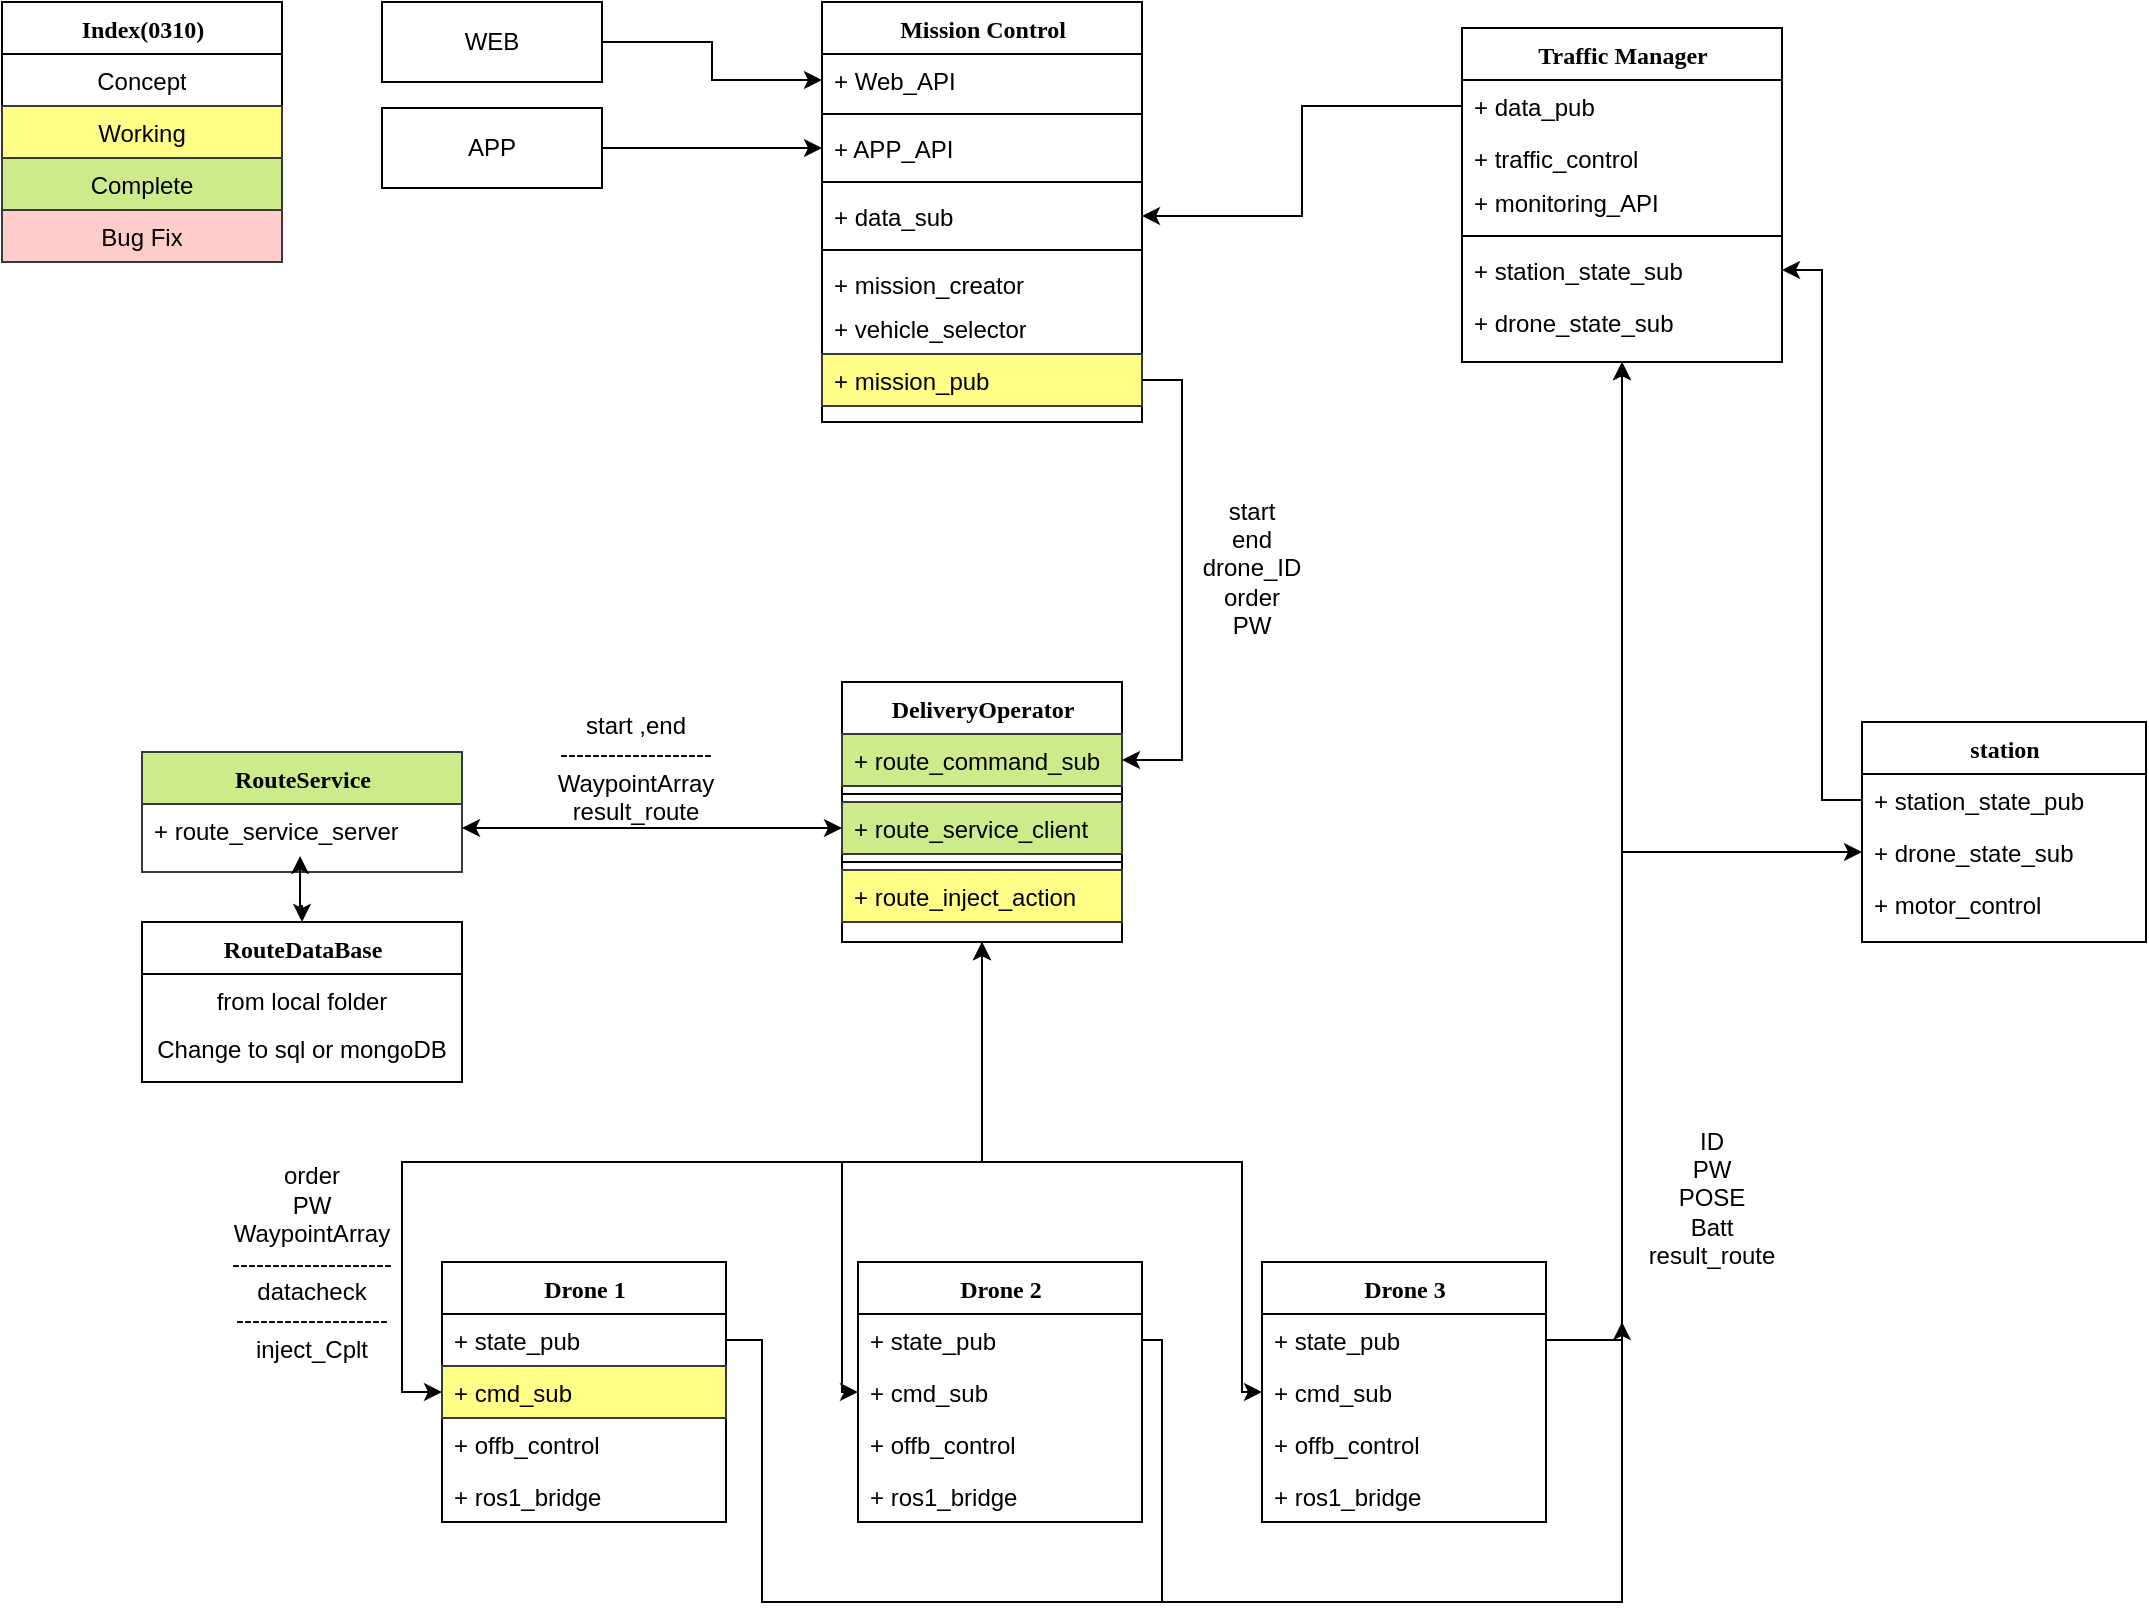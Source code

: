 <mxfile version="14.4.6" type="device" pages="2"><diagram name="node&amp;msg" id="9f46799a-70d6-7492-0946-bef42562c5a5"><mxGraphModel dx="1209" dy="663" grid="1" gridSize="10" guides="1" tooltips="1" connect="1" arrows="1" fold="1" page="1" pageScale="1" pageWidth="1100" pageHeight="850" background="#ffffff" math="0" shadow="0"><root><mxCell id="0"/><mxCell id="1" parent="0"/><mxCell id="78961159f06e98e8-17" value="RouteService" style="swimlane;html=1;fontStyle=1;align=center;verticalAlign=top;childLayout=stackLayout;horizontal=1;startSize=26;horizontalStack=0;resizeParent=1;resizeLast=0;collapsible=1;marginBottom=0;swimlaneFillColor=#ffffff;rounded=0;shadow=0;comic=0;labelBackgroundColor=none;strokeWidth=1;fillColor=#cdeb8b;fontFamily=Verdana;fontSize=12;strokeColor=#36393d;" parent="1" vertex="1"><mxGeometry x="80" y="395" width="160" height="60" as="geometry"/></mxCell><mxCell id="78961159f06e98e8-21" value="+ route_service_server" style="text;html=1;strokeColor=none;fillColor=none;align=left;verticalAlign=top;spacingLeft=4;spacingRight=4;whiteSpace=wrap;overflow=hidden;rotatable=0;points=[[0,0.5],[1,0.5]];portConstraint=eastwest;" parent="78961159f06e98e8-17" vertex="1"><mxGeometry y="26" width="160" height="24" as="geometry"/></mxCell><mxCell id="78961159f06e98e8-30" value="Mission Control" style="swimlane;html=1;fontStyle=1;align=center;verticalAlign=top;childLayout=stackLayout;horizontal=1;startSize=26;horizontalStack=0;resizeParent=1;resizeLast=0;collapsible=1;marginBottom=0;swimlaneFillColor=#ffffff;rounded=0;shadow=0;comic=0;labelBackgroundColor=none;strokeWidth=1;fillColor=none;fontFamily=Verdana;fontSize=12" parent="1" vertex="1"><mxGeometry x="420" y="20" width="160" height="210" as="geometry"/></mxCell><mxCell id="78961159f06e98e8-31" value="+ Web_API" style="text;html=1;strokeColor=none;fillColor=none;align=left;verticalAlign=top;spacingLeft=4;spacingRight=4;whiteSpace=wrap;overflow=hidden;rotatable=0;points=[[0,0.5],[1,0.5]];portConstraint=eastwest;" parent="78961159f06e98e8-30" vertex="1"><mxGeometry y="26" width="160" height="26" as="geometry"/></mxCell><mxCell id="78961159f06e98e8-38" value="" style="line;html=1;strokeWidth=1;fillColor=none;align=left;verticalAlign=middle;spacingTop=-1;spacingLeft=3;spacingRight=3;rotatable=0;labelPosition=right;points=[];portConstraint=eastwest;" parent="78961159f06e98e8-30" vertex="1"><mxGeometry y="52" width="160" height="8" as="geometry"/></mxCell><mxCell id="78961159f06e98e8-32" value="+ APP_API" style="text;html=1;strokeColor=none;fillColor=none;align=left;verticalAlign=top;spacingLeft=4;spacingRight=4;whiteSpace=wrap;overflow=hidden;rotatable=0;points=[[0,0.5],[1,0.5]];portConstraint=eastwest;" parent="78961159f06e98e8-30" vertex="1"><mxGeometry y="60" width="160" height="26" as="geometry"/></mxCell><mxCell id="04w6FXTSe7kRFUO01YQb-7" value="" style="line;html=1;strokeWidth=1;fillColor=none;align=left;verticalAlign=middle;spacingTop=-1;spacingLeft=3;spacingRight=3;rotatable=0;labelPosition=right;points=[];portConstraint=eastwest;" parent="78961159f06e98e8-30" vertex="1"><mxGeometry y="86" width="160" height="8" as="geometry"/></mxCell><mxCell id="78961159f06e98e8-33" value="+ data_sub" style="text;html=1;strokeColor=none;fillColor=none;align=left;verticalAlign=top;spacingLeft=4;spacingRight=4;whiteSpace=wrap;overflow=hidden;rotatable=0;points=[[0,0.5],[1,0.5]];portConstraint=eastwest;" parent="78961159f06e98e8-30" vertex="1"><mxGeometry y="94" width="160" height="26" as="geometry"/></mxCell><mxCell id="04w6FXTSe7kRFUO01YQb-8" value="" style="line;html=1;strokeWidth=1;fillColor=none;align=left;verticalAlign=middle;spacingTop=-1;spacingLeft=3;spacingRight=3;rotatable=0;labelPosition=right;points=[];portConstraint=eastwest;" parent="78961159f06e98e8-30" vertex="1"><mxGeometry y="120" width="160" height="8" as="geometry"/></mxCell><mxCell id="78961159f06e98e8-39" value="+ mission_creator" style="text;html=1;strokeColor=none;fillColor=none;align=left;verticalAlign=top;spacingLeft=4;spacingRight=4;whiteSpace=wrap;overflow=hidden;rotatable=0;points=[[0,0.5],[1,0.5]];portConstraint=eastwest;" parent="78961159f06e98e8-30" vertex="1"><mxGeometry y="128" width="160" height="22" as="geometry"/></mxCell><mxCell id="78961159f06e98e8-34" value="+ vehicle_selector" style="text;html=1;strokeColor=none;fillColor=none;align=left;verticalAlign=top;spacingLeft=4;spacingRight=4;whiteSpace=wrap;overflow=hidden;rotatable=0;points=[[0,0.5],[1,0.5]];portConstraint=eastwest;" parent="78961159f06e98e8-30" vertex="1"><mxGeometry y="150" width="160" height="26" as="geometry"/></mxCell><mxCell id="78961159f06e98e8-36" value="+ mission_pub" style="text;html=1;strokeColor=#36393d;fillColor=#ffff88;align=left;verticalAlign=top;spacingLeft=4;spacingRight=4;whiteSpace=wrap;overflow=hidden;rotatable=0;points=[[0,0.5],[1,0.5]];portConstraint=eastwest;" parent="78961159f06e98e8-30" vertex="1"><mxGeometry y="176" width="160" height="26" as="geometry"/></mxCell><mxCell id="78961159f06e98e8-43" value="Traffic Manager" style="swimlane;html=1;fontStyle=1;align=center;verticalAlign=top;childLayout=stackLayout;horizontal=1;startSize=26;horizontalStack=0;resizeParent=1;resizeLast=0;collapsible=1;marginBottom=0;swimlaneFillColor=#ffffff;rounded=0;shadow=0;comic=0;labelBackgroundColor=none;strokeWidth=1;fillColor=none;fontFamily=Verdana;fontSize=12" parent="1" vertex="1"><mxGeometry x="740" y="33" width="160" height="167" as="geometry"/></mxCell><mxCell id="78961159f06e98e8-45" value="+ data_pub" style="text;html=1;strokeColor=none;fillColor=none;align=left;verticalAlign=top;spacingLeft=4;spacingRight=4;whiteSpace=wrap;overflow=hidden;rotatable=0;points=[[0,0.5],[1,0.5]];portConstraint=eastwest;" parent="78961159f06e98e8-43" vertex="1"><mxGeometry y="26" width="160" height="26" as="geometry"/></mxCell><mxCell id="78961159f06e98e8-49" value="+ traffic_control" style="text;html=1;strokeColor=none;fillColor=none;align=left;verticalAlign=top;spacingLeft=4;spacingRight=4;whiteSpace=wrap;overflow=hidden;rotatable=0;points=[[0,0.5],[1,0.5]];portConstraint=eastwest;" parent="78961159f06e98e8-43" vertex="1"><mxGeometry y="52" width="160" height="22" as="geometry"/></mxCell><mxCell id="78961159f06e98e8-50" value="+ monitoring_API" style="text;html=1;strokeColor=none;fillColor=none;align=left;verticalAlign=top;spacingLeft=4;spacingRight=4;whiteSpace=wrap;overflow=hidden;rotatable=0;points=[[0,0.5],[1,0.5]];portConstraint=eastwest;" parent="78961159f06e98e8-43" vertex="1"><mxGeometry y="74" width="160" height="26" as="geometry"/></mxCell><mxCell id="78961159f06e98e8-51" value="" style="line;html=1;strokeWidth=1;fillColor=none;align=left;verticalAlign=middle;spacingTop=-1;spacingLeft=3;spacingRight=3;rotatable=0;labelPosition=right;points=[];portConstraint=eastwest;" parent="78961159f06e98e8-43" vertex="1"><mxGeometry y="100" width="160" height="8" as="geometry"/></mxCell><mxCell id="78961159f06e98e8-52" value="+ station_state_sub" style="text;html=1;strokeColor=none;fillColor=none;align=left;verticalAlign=top;spacingLeft=4;spacingRight=4;whiteSpace=wrap;overflow=hidden;rotatable=0;points=[[0,0.5],[1,0.5]];portConstraint=eastwest;" parent="78961159f06e98e8-43" vertex="1"><mxGeometry y="108" width="160" height="26" as="geometry"/></mxCell><mxCell id="78961159f06e98e8-53" value="+ drone_state_sub" style="text;html=1;strokeColor=none;fillColor=none;align=left;verticalAlign=top;spacingLeft=4;spacingRight=4;whiteSpace=wrap;overflow=hidden;rotatable=0;points=[[0,0.5],[1,0.5]];portConstraint=eastwest;" parent="78961159f06e98e8-43" vertex="1"><mxGeometry y="134" width="160" height="26" as="geometry"/></mxCell><mxCell id="78961159f06e98e8-56" value="Drone 1" style="swimlane;html=1;fontStyle=1;align=center;verticalAlign=top;childLayout=stackLayout;horizontal=1;startSize=26;horizontalStack=0;resizeParent=1;resizeLast=0;collapsible=1;marginBottom=0;swimlaneFillColor=#ffffff;rounded=0;shadow=0;comic=0;labelBackgroundColor=none;strokeWidth=1;fillColor=none;fontFamily=Verdana;fontSize=12" parent="1" vertex="1"><mxGeometry x="230" y="650" width="142" height="130" as="geometry"><mxRectangle x="110" y="500" width="90" height="26" as="alternateBounds"/></mxGeometry></mxCell><mxCell id="78961159f06e98e8-58" value="+ state_pub&lt;br&gt;" style="text;html=1;strokeColor=none;fillColor=none;align=left;verticalAlign=top;spacingLeft=4;spacingRight=4;whiteSpace=wrap;overflow=hidden;rotatable=0;points=[[0,0.5],[1,0.5]];portConstraint=eastwest;" parent="78961159f06e98e8-56" vertex="1"><mxGeometry y="26" width="142" height="26" as="geometry"/></mxCell><mxCell id="78961159f06e98e8-59" value="+ cmd_sub&lt;br&gt;" style="text;html=1;strokeColor=#36393d;fillColor=#ffff88;align=left;verticalAlign=top;spacingLeft=4;spacingRight=4;whiteSpace=wrap;overflow=hidden;rotatable=0;points=[[0,0.5],[1,0.5]];portConstraint=eastwest;" parent="78961159f06e98e8-56" vertex="1"><mxGeometry y="52" width="142" height="26" as="geometry"/></mxCell><mxCell id="78961159f06e98e8-60" value="+ offb_control&lt;br&gt;" style="text;html=1;strokeColor=none;fillColor=none;align=left;verticalAlign=top;spacingLeft=4;spacingRight=4;whiteSpace=wrap;overflow=hidden;rotatable=0;points=[[0,0.5],[1,0.5]];portConstraint=eastwest;" parent="78961159f06e98e8-56" vertex="1"><mxGeometry y="78" width="142" height="26" as="geometry"/></mxCell><mxCell id="FdVvgBDNucYlcWxuJncN-10" value="+ ros1_bridge" style="text;html=1;strokeColor=none;fillColor=none;align=left;verticalAlign=top;spacingLeft=4;spacingRight=4;whiteSpace=wrap;overflow=hidden;rotatable=0;points=[[0,0.5],[1,0.5]];portConstraint=eastwest;" parent="78961159f06e98e8-56" vertex="1"><mxGeometry y="104" width="142" height="26" as="geometry"/></mxCell><mxCell id="FdVvgBDNucYlcWxuJncN-11" value="Drone 2" style="swimlane;html=1;fontStyle=1;align=center;verticalAlign=top;childLayout=stackLayout;horizontal=1;startSize=26;horizontalStack=0;resizeParent=1;resizeLast=0;collapsible=1;marginBottom=0;swimlaneFillColor=#ffffff;rounded=0;shadow=0;comic=0;labelBackgroundColor=none;strokeWidth=1;fillColor=none;fontFamily=Verdana;fontSize=12" parent="1" vertex="1"><mxGeometry x="438" y="650" width="142" height="130" as="geometry"><mxRectangle x="110" y="500" width="90" height="26" as="alternateBounds"/></mxGeometry></mxCell><mxCell id="FdVvgBDNucYlcWxuJncN-12" value="+ state_pub&lt;br&gt;" style="text;html=1;strokeColor=none;fillColor=none;align=left;verticalAlign=top;spacingLeft=4;spacingRight=4;whiteSpace=wrap;overflow=hidden;rotatable=0;points=[[0,0.5],[1,0.5]];portConstraint=eastwest;" parent="FdVvgBDNucYlcWxuJncN-11" vertex="1"><mxGeometry y="26" width="142" height="26" as="geometry"/></mxCell><mxCell id="FdVvgBDNucYlcWxuJncN-13" value="+ cmd_sub&lt;br&gt;" style="text;html=1;strokeColor=none;fillColor=none;align=left;verticalAlign=top;spacingLeft=4;spacingRight=4;whiteSpace=wrap;overflow=hidden;rotatable=0;points=[[0,0.5],[1,0.5]];portConstraint=eastwest;" parent="FdVvgBDNucYlcWxuJncN-11" vertex="1"><mxGeometry y="52" width="142" height="26" as="geometry"/></mxCell><mxCell id="FdVvgBDNucYlcWxuJncN-14" value="+ offb_control&lt;br&gt;" style="text;html=1;strokeColor=none;fillColor=none;align=left;verticalAlign=top;spacingLeft=4;spacingRight=4;whiteSpace=wrap;overflow=hidden;rotatable=0;points=[[0,0.5],[1,0.5]];portConstraint=eastwest;" parent="FdVvgBDNucYlcWxuJncN-11" vertex="1"><mxGeometry y="78" width="142" height="26" as="geometry"/></mxCell><mxCell id="FdVvgBDNucYlcWxuJncN-15" value="+ ros1_bridge" style="text;html=1;strokeColor=none;fillColor=none;align=left;verticalAlign=top;spacingLeft=4;spacingRight=4;whiteSpace=wrap;overflow=hidden;rotatable=0;points=[[0,0.5],[1,0.5]];portConstraint=eastwest;" parent="FdVvgBDNucYlcWxuJncN-11" vertex="1"><mxGeometry y="104" width="142" height="26" as="geometry"/></mxCell><mxCell id="FdVvgBDNucYlcWxuJncN-16" value="Drone 3" style="swimlane;html=1;fontStyle=1;align=center;verticalAlign=top;childLayout=stackLayout;horizontal=1;startSize=26;horizontalStack=0;resizeParent=1;resizeLast=0;collapsible=1;marginBottom=0;swimlaneFillColor=#ffffff;rounded=0;shadow=0;comic=0;labelBackgroundColor=none;strokeWidth=1;fillColor=none;fontFamily=Verdana;fontSize=12" parent="1" vertex="1"><mxGeometry x="640" y="650" width="142" height="130" as="geometry"><mxRectangle x="110" y="500" width="90" height="26" as="alternateBounds"/></mxGeometry></mxCell><mxCell id="FdVvgBDNucYlcWxuJncN-17" value="+ state_pub&lt;br&gt;" style="text;html=1;strokeColor=none;fillColor=none;align=left;verticalAlign=top;spacingLeft=4;spacingRight=4;whiteSpace=wrap;overflow=hidden;rotatable=0;points=[[0,0.5],[1,0.5]];portConstraint=eastwest;" parent="FdVvgBDNucYlcWxuJncN-16" vertex="1"><mxGeometry y="26" width="142" height="26" as="geometry"/></mxCell><mxCell id="FdVvgBDNucYlcWxuJncN-18" value="+ cmd_sub&lt;br&gt;" style="text;html=1;strokeColor=none;fillColor=none;align=left;verticalAlign=top;spacingLeft=4;spacingRight=4;whiteSpace=wrap;overflow=hidden;rotatable=0;points=[[0,0.5],[1,0.5]];portConstraint=eastwest;" parent="FdVvgBDNucYlcWxuJncN-16" vertex="1"><mxGeometry y="52" width="142" height="26" as="geometry"/></mxCell><mxCell id="FdVvgBDNucYlcWxuJncN-19" value="+ offb_control&lt;br&gt;" style="text;html=1;strokeColor=none;fillColor=none;align=left;verticalAlign=top;spacingLeft=4;spacingRight=4;whiteSpace=wrap;overflow=hidden;rotatable=0;points=[[0,0.5],[1,0.5]];portConstraint=eastwest;" parent="FdVvgBDNucYlcWxuJncN-16" vertex="1"><mxGeometry y="78" width="142" height="26" as="geometry"/></mxCell><mxCell id="FdVvgBDNucYlcWxuJncN-20" value="+ ros1_bridge" style="text;html=1;strokeColor=none;fillColor=none;align=left;verticalAlign=top;spacingLeft=4;spacingRight=4;whiteSpace=wrap;overflow=hidden;rotatable=0;points=[[0,0.5],[1,0.5]];portConstraint=eastwest;" parent="FdVvgBDNucYlcWxuJncN-16" vertex="1"><mxGeometry y="104" width="142" height="26" as="geometry"/></mxCell><mxCell id="FdVvgBDNucYlcWxuJncN-21" value="station" style="swimlane;html=1;fontStyle=1;align=center;verticalAlign=top;childLayout=stackLayout;horizontal=1;startSize=26;horizontalStack=0;resizeParent=1;resizeLast=0;collapsible=1;marginBottom=0;swimlaneFillColor=#ffffff;rounded=0;shadow=0;comic=0;labelBackgroundColor=none;strokeWidth=1;fillColor=none;fontFamily=Verdana;fontSize=12" parent="1" vertex="1"><mxGeometry x="940" y="380" width="142" height="110" as="geometry"><mxRectangle x="110" y="500" width="90" height="26" as="alternateBounds"/></mxGeometry></mxCell><mxCell id="FdVvgBDNucYlcWxuJncN-24" value="+ station_state_pub" style="text;html=1;strokeColor=none;fillColor=none;align=left;verticalAlign=top;spacingLeft=4;spacingRight=4;whiteSpace=wrap;overflow=hidden;rotatable=0;points=[[0,0.5],[1,0.5]];portConstraint=eastwest;" parent="FdVvgBDNucYlcWxuJncN-21" vertex="1"><mxGeometry y="26" width="142" height="26" as="geometry"/></mxCell><mxCell id="04w6FXTSe7kRFUO01YQb-11" value="+ drone_state_sub" style="text;html=1;strokeColor=none;fillColor=none;align=left;verticalAlign=top;spacingLeft=4;spacingRight=4;whiteSpace=wrap;overflow=hidden;rotatable=0;points=[[0,0.5],[1,0.5]];portConstraint=eastwest;" parent="FdVvgBDNucYlcWxuJncN-21" vertex="1"><mxGeometry y="52" width="142" height="26" as="geometry"/></mxCell><mxCell id="FdVvgBDNucYlcWxuJncN-25" value="+ motor_control" style="text;html=1;strokeColor=none;fillColor=none;align=left;verticalAlign=top;spacingLeft=4;spacingRight=4;whiteSpace=wrap;overflow=hidden;rotatable=0;points=[[0,0.5],[1,0.5]];portConstraint=eastwest;" parent="FdVvgBDNucYlcWxuJncN-21" vertex="1"><mxGeometry y="78" width="142" height="26" as="geometry"/></mxCell><mxCell id="a12gE3GLJh5HGL4J2uZX-38" style="edgeStyle=orthogonalEdgeStyle;rounded=0;orthogonalLoop=1;jettySize=auto;html=1;exitX=0.5;exitY=1;exitDx=0;exitDy=0;entryX=0;entryY=0.5;entryDx=0;entryDy=0;startArrow=classic;startFill=1;" parent="1" source="a12gE3GLJh5HGL4J2uZX-1" target="78961159f06e98e8-59" edge="1"><mxGeometry relative="1" as="geometry"><Array as="points"><mxPoint x="500" y="600"/><mxPoint x="210" y="600"/><mxPoint x="210" y="715"/></Array></mxGeometry></mxCell><mxCell id="a12gE3GLJh5HGL4J2uZX-39" style="edgeStyle=orthogonalEdgeStyle;rounded=0;orthogonalLoop=1;jettySize=auto;html=1;exitX=0.5;exitY=1;exitDx=0;exitDy=0;entryX=0;entryY=0.5;entryDx=0;entryDy=0;startArrow=classic;startFill=1;" parent="1" source="a12gE3GLJh5HGL4J2uZX-1" target="FdVvgBDNucYlcWxuJncN-13" edge="1"><mxGeometry relative="1" as="geometry"><Array as="points"><mxPoint x="500" y="600"/><mxPoint x="430" y="600"/><mxPoint x="430" y="715"/></Array></mxGeometry></mxCell><mxCell id="a12gE3GLJh5HGL4J2uZX-40" style="edgeStyle=orthogonalEdgeStyle;rounded=0;orthogonalLoop=1;jettySize=auto;html=1;exitX=0.5;exitY=1;exitDx=0;exitDy=0;entryX=0;entryY=0.5;entryDx=0;entryDy=0;startArrow=none;startFill=0;" parent="1" source="a12gE3GLJh5HGL4J2uZX-1" target="FdVvgBDNucYlcWxuJncN-18" edge="1"><mxGeometry relative="1" as="geometry"><Array as="points"><mxPoint x="500" y="600"/><mxPoint x="630" y="600"/><mxPoint x="630" y="715"/></Array></mxGeometry></mxCell><mxCell id="a12gE3GLJh5HGL4J2uZX-1" value="DeliveryOperator" style="swimlane;html=1;fontStyle=1;align=center;verticalAlign=top;childLayout=stackLayout;horizontal=1;startSize=26;horizontalStack=0;resizeParent=1;resizeLast=0;collapsible=1;marginBottom=0;swimlaneFillColor=#ffffff;rounded=0;shadow=0;comic=0;labelBackgroundColor=none;strokeWidth=1;fillColor=none;fontFamily=Verdana;fontSize=12" parent="1" vertex="1"><mxGeometry x="430" y="360" width="140" height="130" as="geometry"/></mxCell><mxCell id="a12gE3GLJh5HGL4J2uZX-4" value="+ route_command_sub" style="text;html=1;strokeColor=#36393d;fillColor=#cdeb8b;align=left;verticalAlign=top;spacingLeft=4;spacingRight=4;whiteSpace=wrap;overflow=hidden;rotatable=0;points=[[0,0.5],[1,0.5]];portConstraint=eastwest;" parent="a12gE3GLJh5HGL4J2uZX-1" vertex="1"><mxGeometry y="26" width="140" height="26" as="geometry"/></mxCell><mxCell id="a12gE3GLJh5HGL4J2uZX-7" value="&lt;span style=&quot;color: rgba(0 , 0 , 0 , 0) ; font-family: monospace ; font-size: 0px ; background-color: rgb(248 , 249 , 250)&quot;&gt;%3CmxGraphModel%3E%3Croot%3E%3CmxCell%20id%3D%220%22%2F%3E%3CmxCell%20id%3D%221%22%20parent%3D%220%22%2F%3E%3CmxCell%20id%3D%222%22%20value%3D%22Classname%22%20style%3D%22swimlane%3Bhtml%3D1%3BfontStyle%3D1%3Balign%3Dcenter%3BverticalAlign%3Dtop%3BchildLayout%3DstackLayout%3Bhorizontal%3D1%3BstartSize%3D26%3BhorizontalStack%3D0%3BresizeParent%3D1%3BresizeLast%3D0%3Bcollapsible%3D1%3BmarginBottom%3D0%3BswimlaneFillColor%3D%23ffffff%3Brounded%3D0%3Bshadow%3D0%3Bcomic%3D0%3BlabelBackgroundColor%3Dnone%3BstrokeWidth%3D1%3BfillColor%3Dnone%3BfontFamily%3DVerdana%3BfontSize%3D12%22%20vertex%3D%221%22%20parent%3D%221%22%3E%3CmxGeometry%20x%3D%2290%22%20y%3D%2283%22%20width%3D%22160%22%20height%3D%22227%22%20as%3D%22geometry%22%2F%3E%3C%2FmxCell%3E%3CmxCell%20id%3D%223%22%20value%3D%22%2B%20field%3A%20type%22%20style%3D%22text%3Bhtml%3D1%3BstrokeColor%3Dnone%3BfillColor%3Dnone%3Balign%3Dleft%3BverticalAlign%3Dtop%3BspacingLeft%3D4%3BspacingRight%3D4%3BwhiteSpace%3Dwrap%3Boverflow%3Dhidden%3Brotatable%3D0%3Bpoints%3D%5B%5B0%2C0.5%5D%2C%5B1%2C0.5%5D%5D%3BportConstraint%3Deastwest%3B%22%20vertex%3D%221%22%20parent%3D%222%22%3E%3CmxGeometry%20y%3D%2226%22%20width%3D%22160%22%20height%3D%2226%22%20as%3D%22geometry%22%2F%3E%3C%2FmxCell%3E%3CmxCell%20id%3D%224%22%20value%3D%22%2B%20field%3A%20type%22%20style%3D%22text%3Bhtml%3D1%3BstrokeColor%3Dnone%3BfillColor%3Dnone%3Balign%3Dleft%3BverticalAlign%3Dtop%3BspacingLeft%3D4%3BspacingRight%3D4%3BwhiteSpace%3Dwrap%3Boverflow%3Dhidden%3Brotatable%3D0%3Bpoints%3D%5B%5B0%2C0.5%5D%2C%5B1%2C0.5%5D%5D%3BportConstraint%3Deastwest%3B%22%20vertex%3D%221%22%20parent%3D%222%22%3E%3CmxGeometry%20y%3D%2252%22%20width%3D%22160%22%20height%3D%2226%22%20as%3D%22geometry%22%2F%3E%3C%2FmxCell%3E%3CmxCell%20id%3D%225%22%20value%3D%22%2B%20field%3A%20type%22%20style%3D%22text%3Bhtml%3D1%3BstrokeColor%3Dnone%3BfillColor%3Dnone%3Balign%3Dleft%3BverticalAlign%3Dtop%3BspacingLeft%3D4%3BspacingRight%3D4%3BwhiteSpace%3Dwrap%3Boverflow%3Dhidden%3Brotatable%3D0%3Bpoints%3D%5B%5B0%2C0.5%5D%2C%5B1%2C0.5%5D%5D%3BportConstraint%3Deastwest%3B%22%20vertex%3D%221%22%20parent%3D%222%22%3E%3CmxGeometry%20y%3D%2278%22%20width%3D%22160%22%20height%3D%2226%22%20as%3D%22geometry%22%2F%3E%3C%2FmxCell%3E%3CmxCell%20id%3D%226%22%20value%3D%22%2B%20field%3A%20type%22%20style%3D%22text%3Bhtml%3D1%3BstrokeColor%3Dnone%3BfillColor%3Dnone%3Balign%3Dleft%3BverticalAlign%3Dtop%3BspacingLeft%3D4%3BspacingRight%3D4%3BwhiteSpace%3Dwrap%3Boverflow%3Dhidden%3Brotatable%3D0%3Bpoints%3D%5B%5B0%2C0.5%5D%2C%5B1%2C0.5%5D%5D%3BportConstraint%3Deastwest%3B%22%20vertex%3D%221%22%20parent%3D%222%22%3E%3CmxGeometry%20y%3D%22104%22%20width%3D%22160%22%20height%3D%2226%22%20as%3D%22geometry%22%2F%3E%3C%2FmxCell%3E%3CmxCell%20id%3D%227%22%20value%3D%22%2B%20field%3A%20type%22%20style%3D%22text%3Bhtml%3D1%3BstrokeColor%3Dnone%3BfillColor%3Dnone%3Balign%3Dleft%3BverticalAlign%3Dtop%3BspacingLeft%3D4%3BspacingRight%3D4%3BwhiteSpace%3Dwrap%3Boverflow%3Dhidden%3Brotatable%3D0%3Bpoints%3D%5B%5B0%2C0.5%5D%2C%5B1%2C0.5%5D%5D%3BportConstraint%3Deastwest%3B%22%20vertex%3D%221%22%20parent%3D%222%22%3E%3CmxGeometry%20y%3D%22130%22%20width%3D%22160%22%20height%3D%2226%22%20as%3D%22geometry%22%2F%3E%3C%2FmxCell%3E%3CmxCell%20id%3D%228%22%20value%3D%22%22%20style%3D%22line%3Bhtml%3D1%3BstrokeWidth%3D1%3BfillColor%3Dnone%3Balign%3Dleft%3BverticalAlign%3Dmiddle%3BspacingTop%3D-1%3BspacingLeft%3D3%3BspacingRight%3D3%3Brotatable%3D0%3BlabelPosition%3Dright%3Bpoints%3D%5B%5D%3BportConstraint%3Deastwest%3B%22%20vertex%3D%221%22%20parent%3D%222%22%3E%3CmxGeometry%20y%3D%22156%22%20width%3D%22160%22%20height%3D%228%22%20as%3D%22geometry%22%2F%3E%3C%2FmxCell%3E%3CmxCell%20id%3D%229%22%20value%3D%22%2B%20method(type)%3A%20type%22%20style%3D%22text%3Bhtml%3D1%3BstrokeColor%3Dnone%3BfillColor%3Dnone%3Balign%3Dleft%3BverticalAlign%3Dtop%3BspacingLeft%3D4%3BspacingRight%3D4%3BwhiteSpace%3Dwrap%3Boverflow%3Dhidden%3Brotatable%3D0%3Bpoints%3D%5B%5B0%2C0.5%5D%2C%5B1%2C0.5%5D%5D%3BportConstraint%3Deastwest%3B%22%20vertex%3D%221%22%20parent%3D%222%22%3E%3CmxGeometry%20y%3D%22164%22%20width%3D%22160%22%20height%3D%2226%22%20as%3D%22geometry%22%2F%3E%3C%2FmxCell%3E%3CmxCell%20id%3D%2210%22%20value%3D%22%2B%20method(type)%3A%20type%22%20style%3D%22text%3Bhtml%3D1%3BstrokeColor%3Dnone%3BfillColor%3Dnone%3Balign%3Dleft%3BverticalAlign%3Dtop%3BspacingLeft%3D4%3BspacingRight%3D4%3BwhiteSpace%3Dwrap%3Boverflow%3Dhidden%3Brotatable%3D0%3Bpoints%3D%5B%5B0%2C0.5%5D%2C%5B1%2C0.5%5D%5D%3BportConstraint%3Deastwest%3B%22%20vertex%3D%221%22%20parent%3D%222%22%3E%3CmxGeometry%20y%3D%22190%22%20width%3D%22160%22%20height%3D%2226%22%20as%3D%22geometry%22%2F%3E%3C%2FmxCell%3E%3C%2Froot%3E%3C%2FmxGraphModel%3E&lt;/span&gt;" style="line;html=1;strokeWidth=1;fillColor=none;align=left;verticalAlign=middle;spacingTop=-1;spacingLeft=3;spacingRight=3;rotatable=0;labelPosition=right;points=[];portConstraint=eastwest;" parent="a12gE3GLJh5HGL4J2uZX-1" vertex="1"><mxGeometry y="52" width="140" height="8" as="geometry"/></mxCell><mxCell id="a12gE3GLJh5HGL4J2uZX-8" value="+ route_service_client" style="text;html=1;strokeColor=#36393d;fillColor=#cdeb8b;align=left;verticalAlign=top;spacingLeft=4;spacingRight=4;whiteSpace=wrap;overflow=hidden;rotatable=0;points=[[0,0.5],[1,0.5]];portConstraint=eastwest;" parent="a12gE3GLJh5HGL4J2uZX-1" vertex="1"><mxGeometry y="60" width="140" height="26" as="geometry"/></mxCell><mxCell id="a12gE3GLJh5HGL4J2uZX-12" value="&lt;span style=&quot;color: rgba(0 , 0 , 0 , 0) ; font-family: monospace ; font-size: 0px ; background-color: rgb(248 , 249 , 250)&quot;&gt;%3CmxGraphModel%3E%3Croot%3E%3CmxCell%20id%3D%220%22%2F%3E%3CmxCell%20id%3D%221%22%20parent%3D%220%22%2F%3E%3CmxCell%20id%3D%222%22%20value%3D%22Classname%22%20style%3D%22swimlane%3Bhtml%3D1%3BfontStyle%3D1%3Balign%3Dcenter%3BverticalAlign%3Dtop%3BchildLayout%3DstackLayout%3Bhorizontal%3D1%3BstartSize%3D26%3BhorizontalStack%3D0%3BresizeParent%3D1%3BresizeLast%3D0%3Bcollapsible%3D1%3BmarginBottom%3D0%3BswimlaneFillColor%3D%23ffffff%3Brounded%3D0%3Bshadow%3D0%3Bcomic%3D0%3BlabelBackgroundColor%3Dnone%3BstrokeWidth%3D1%3BfillColor%3Dnone%3BfontFamily%3DVerdana%3BfontSize%3D12%22%20vertex%3D%221%22%20parent%3D%221%22%3E%3CmxGeometry%20x%3D%2290%22%20y%3D%2283%22%20width%3D%22160%22%20height%3D%22227%22%20as%3D%22geometry%22%2F%3E%3C%2FmxCell%3E%3CmxCell%20id%3D%223%22%20value%3D%22%2B%20field%3A%20type%22%20style%3D%22text%3Bhtml%3D1%3BstrokeColor%3Dnone%3BfillColor%3Dnone%3Balign%3Dleft%3BverticalAlign%3Dtop%3BspacingLeft%3D4%3BspacingRight%3D4%3BwhiteSpace%3Dwrap%3Boverflow%3Dhidden%3Brotatable%3D0%3Bpoints%3D%5B%5B0%2C0.5%5D%2C%5B1%2C0.5%5D%5D%3BportConstraint%3Deastwest%3B%22%20vertex%3D%221%22%20parent%3D%222%22%3E%3CmxGeometry%20y%3D%2226%22%20width%3D%22160%22%20height%3D%2226%22%20as%3D%22geometry%22%2F%3E%3C%2FmxCell%3E%3CmxCell%20id%3D%224%22%20value%3D%22%2B%20field%3A%20type%22%20style%3D%22text%3Bhtml%3D1%3BstrokeColor%3Dnone%3BfillColor%3Dnone%3Balign%3Dleft%3BverticalAlign%3Dtop%3BspacingLeft%3D4%3BspacingRight%3D4%3BwhiteSpace%3Dwrap%3Boverflow%3Dhidden%3Brotatable%3D0%3Bpoints%3D%5B%5B0%2C0.5%5D%2C%5B1%2C0.5%5D%5D%3BportConstraint%3Deastwest%3B%22%20vertex%3D%221%22%20parent%3D%222%22%3E%3CmxGeometry%20y%3D%2252%22%20width%3D%22160%22%20height%3D%2226%22%20as%3D%22geometry%22%2F%3E%3C%2FmxCell%3E%3CmxCell%20id%3D%225%22%20value%3D%22%2B%20field%3A%20type%22%20style%3D%22text%3Bhtml%3D1%3BstrokeColor%3Dnone%3BfillColor%3Dnone%3Balign%3Dleft%3BverticalAlign%3Dtop%3BspacingLeft%3D4%3BspacingRight%3D4%3BwhiteSpace%3Dwrap%3Boverflow%3Dhidden%3Brotatable%3D0%3Bpoints%3D%5B%5B0%2C0.5%5D%2C%5B1%2C0.5%5D%5D%3BportConstraint%3Deastwest%3B%22%20vertex%3D%221%22%20parent%3D%222%22%3E%3CmxGeometry%20y%3D%2278%22%20width%3D%22160%22%20height%3D%2226%22%20as%3D%22geometry%22%2F%3E%3C%2FmxCell%3E%3CmxCell%20id%3D%226%22%20value%3D%22%2B%20field%3A%20type%22%20style%3D%22text%3Bhtml%3D1%3BstrokeColor%3Dnone%3BfillColor%3Dnone%3Balign%3Dleft%3BverticalAlign%3Dtop%3BspacingLeft%3D4%3BspacingRight%3D4%3BwhiteSpace%3Dwrap%3Boverflow%3Dhidden%3Brotatable%3D0%3Bpoints%3D%5B%5B0%2C0.5%5D%2C%5B1%2C0.5%5D%5D%3BportConstraint%3Deastwest%3B%22%20vertex%3D%221%22%20parent%3D%222%22%3E%3CmxGeometry%20y%3D%22104%22%20width%3D%22160%22%20height%3D%2226%22%20as%3D%22geometry%22%2F%3E%3C%2FmxCell%3E%3CmxCell%20id%3D%227%22%20value%3D%22%2B%20field%3A%20type%22%20style%3D%22text%3Bhtml%3D1%3BstrokeColor%3Dnone%3BfillColor%3Dnone%3Balign%3Dleft%3BverticalAlign%3Dtop%3BspacingLeft%3D4%3BspacingRight%3D4%3BwhiteSpace%3Dwrap%3Boverflow%3Dhidden%3Brotatable%3D0%3Bpoints%3D%5B%5B0%2C0.5%5D%2C%5B1%2C0.5%5D%5D%3BportConstraint%3Deastwest%3B%22%20vertex%3D%221%22%20parent%3D%222%22%3E%3CmxGeometry%20y%3D%22130%22%20width%3D%22160%22%20height%3D%2226%22%20as%3D%22geometry%22%2F%3E%3C%2FmxCell%3E%3CmxCell%20id%3D%228%22%20value%3D%22%22%20style%3D%22line%3Bhtml%3D1%3BstrokeWidth%3D1%3BfillColor%3Dnone%3Balign%3Dleft%3BverticalAlign%3Dmiddle%3BspacingTop%3D-1%3BspacingLeft%3D3%3BspacingRight%3D3%3Brotatable%3D0%3BlabelPosition%3Dright%3Bpoints%3D%5B%5D%3BportConstraint%3Deastwest%3B%22%20vertex%3D%221%22%20parent%3D%222%22%3E%3CmxGeometry%20y%3D%22156%22%20width%3D%22160%22%20height%3D%228%22%20as%3D%22geometry%22%2F%3E%3C%2FmxCell%3E%3CmxCell%20id%3D%229%22%20value%3D%22%2B%20method(type)%3A%20type%22%20style%3D%22text%3Bhtml%3D1%3BstrokeColor%3Dnone%3BfillColor%3Dnone%3Balign%3Dleft%3BverticalAlign%3Dtop%3BspacingLeft%3D4%3BspacingRight%3D4%3BwhiteSpace%3Dwrap%3Boverflow%3Dhidden%3Brotatable%3D0%3Bpoints%3D%5B%5B0%2C0.5%5D%2C%5B1%2C0.5%5D%5D%3BportConstraint%3Deastwest%3B%22%20vertex%3D%221%22%20parent%3D%222%22%3E%3CmxGeometry%20y%3D%22164%22%20width%3D%22160%22%20height%3D%2226%22%20as%3D%22geometry%22%2F%3E%3C%2FmxCell%3E%3CmxCell%20id%3D%2210%22%20value%3D%22%2B%20method(type)%3A%20type%22%20style%3D%22text%3Bhtml%3D1%3BstrokeColor%3Dnone%3BfillColor%3Dnone%3Balign%3Dleft%3BverticalAlign%3Dtop%3BspacingLeft%3D4%3BspacingRight%3D4%3BwhiteSpace%3Dwrap%3Boverflow%3Dhidden%3Brotatable%3D0%3Bpoints%3D%5B%5B0%2C0.5%5D%2C%5B1%2C0.5%5D%5D%3BportConstraint%3Deastwest%3B%22%20vertex%3D%221%22%20parent%3D%222%22%3E%3CmxGeometry%20y%3D%22190%22%20width%3D%22160%22%20height%3D%2226%22%20as%3D%22geometry%22%2F%3E%3C%2FmxCell%3E%3C%2Froot%3E%3C%2FmxGraphModel%3E&lt;/span&gt;" style="line;html=1;strokeWidth=1;fillColor=none;align=left;verticalAlign=middle;spacingTop=-1;spacingLeft=3;spacingRight=3;rotatable=0;labelPosition=right;points=[];portConstraint=eastwest;" parent="a12gE3GLJh5HGL4J2uZX-1" vertex="1"><mxGeometry y="86" width="140" height="8" as="geometry"/></mxCell><mxCell id="a12gE3GLJh5HGL4J2uZX-13" value="+ route_inject_action" style="text;html=1;strokeColor=#36393d;fillColor=#ffff88;align=left;verticalAlign=top;spacingLeft=4;spacingRight=4;whiteSpace=wrap;overflow=hidden;rotatable=0;points=[[0,0.5],[1,0.5]];portConstraint=eastwest;" parent="a12gE3GLJh5HGL4J2uZX-1" vertex="1"><mxGeometry y="94" width="140" height="26" as="geometry"/></mxCell><mxCell id="a12gE3GLJh5HGL4J2uZX-17" style="edgeStyle=orthogonalEdgeStyle;rounded=0;orthogonalLoop=1;jettySize=auto;html=1;exitX=1;exitY=0.5;exitDx=0;exitDy=0;entryX=0;entryY=0.5;entryDx=0;entryDy=0;startArrow=classic;startFill=1;" parent="1" source="78961159f06e98e8-21" target="a12gE3GLJh5HGL4J2uZX-8" edge="1"><mxGeometry relative="1" as="geometry"/></mxCell><mxCell id="a12gE3GLJh5HGL4J2uZX-18" value="start ,end&lt;br&gt;-------------------&lt;br&gt;WaypointArray&lt;br&gt;result_route" style="text;html=1;strokeColor=none;fillColor=none;align=center;verticalAlign=middle;whiteSpace=wrap;rounded=0;" parent="1" vertex="1"><mxGeometry x="282" y="370" width="90" height="65" as="geometry"/></mxCell><mxCell id="a12gE3GLJh5HGL4J2uZX-21" value="&lt;br&gt;order&lt;br&gt;PW&lt;br&gt;WaypointArray&lt;br&gt;--------------------&lt;br&gt;datacheck&lt;br&gt;-------------------&lt;br&gt;inject_Cplt" style="text;html=1;strokeColor=none;fillColor=none;align=center;verticalAlign=middle;whiteSpace=wrap;rounded=0;" parent="1" vertex="1"><mxGeometry x="120" y="610" width="90" height="65" as="geometry"/></mxCell><mxCell id="a12gE3GLJh5HGL4J2uZX-27" style="edgeStyle=orthogonalEdgeStyle;rounded=0;orthogonalLoop=1;jettySize=auto;html=1;exitX=0.5;exitY=0;exitDx=0;exitDy=0;entryX=0.494;entryY=1.083;entryDx=0;entryDy=0;entryPerimeter=0;startArrow=classic;startFill=1;" parent="1" source="a12gE3GLJh5HGL4J2uZX-23" target="78961159f06e98e8-21" edge="1"><mxGeometry relative="1" as="geometry"><Array as="points"><mxPoint x="160" y="472"/><mxPoint x="159" y="472"/></Array></mxGeometry></mxCell><mxCell id="a12gE3GLJh5HGL4J2uZX-23" value="RouteDataBase" style="swimlane;html=1;fontStyle=1;align=center;verticalAlign=top;childLayout=stackLayout;horizontal=1;startSize=26;horizontalStack=0;resizeParent=1;resizeLast=0;collapsible=1;marginBottom=0;swimlaneFillColor=#ffffff;rounded=0;shadow=0;comic=0;labelBackgroundColor=none;strokeWidth=1;fillColor=none;fontFamily=Verdana;fontSize=12" parent="1" vertex="1"><mxGeometry x="80" y="480" width="160" height="80" as="geometry"/></mxCell><mxCell id="a12gE3GLJh5HGL4J2uZX-24" value="from local folder" style="text;html=1;strokeColor=none;fillColor=none;align=center;verticalAlign=top;spacingLeft=4;spacingRight=4;whiteSpace=wrap;overflow=hidden;rotatable=0;points=[[0,0.5],[1,0.5]];portConstraint=eastwest;" parent="a12gE3GLJh5HGL4J2uZX-23" vertex="1"><mxGeometry y="26" width="160" height="24" as="geometry"/></mxCell><mxCell id="a12gE3GLJh5HGL4J2uZX-25" value="Change to sql or mongoDB" style="text;html=1;strokeColor=none;fillColor=none;align=center;verticalAlign=top;spacingLeft=4;spacingRight=4;whiteSpace=wrap;overflow=hidden;rotatable=0;points=[[0,0.5],[1,0.5]];portConstraint=eastwest;" parent="a12gE3GLJh5HGL4J2uZX-23" vertex="1"><mxGeometry y="50" width="160" height="24" as="geometry"/></mxCell><mxCell id="a12gE3GLJh5HGL4J2uZX-28" value="start&lt;br&gt;end&lt;br&gt;drone_ID&lt;br&gt;order&lt;br&gt;PW&lt;br&gt;" style="text;html=1;strokeColor=none;fillColor=none;align=center;verticalAlign=middle;whiteSpace=wrap;rounded=0;" parent="1" vertex="1"><mxGeometry x="590" y="280" width="90" height="45" as="geometry"/></mxCell><mxCell id="a12gE3GLJh5HGL4J2uZX-30" style="edgeStyle=orthogonalEdgeStyle;rounded=0;orthogonalLoop=1;jettySize=auto;html=1;entryX=1;entryY=0.5;entryDx=0;entryDy=0;startArrow=none;startFill=0;exitX=1;exitY=0.5;exitDx=0;exitDy=0;" parent="1" source="78961159f06e98e8-36" target="a12gE3GLJh5HGL4J2uZX-4" edge="1"><mxGeometry relative="1" as="geometry"><mxPoint x="580" y="287" as="sourcePoint"/></mxGeometry></mxCell><mxCell id="a12gE3GLJh5HGL4J2uZX-41" style="edgeStyle=orthogonalEdgeStyle;rounded=0;orthogonalLoop=1;jettySize=auto;html=1;exitX=1;exitY=0.5;exitDx=0;exitDy=0;entryX=0.5;entryY=1;entryDx=0;entryDy=0;startArrow=none;startFill=0;" parent="1" source="78961159f06e98e8-58" target="78961159f06e98e8-43" edge="1"><mxGeometry relative="1" as="geometry"><Array as="points"><mxPoint x="390" y="689"/><mxPoint x="390" y="820"/><mxPoint x="820" y="820"/></Array></mxGeometry></mxCell><mxCell id="a12gE3GLJh5HGL4J2uZX-43" style="edgeStyle=orthogonalEdgeStyle;rounded=0;orthogonalLoop=1;jettySize=auto;html=1;exitX=1;exitY=0.5;exitDx=0;exitDy=0;entryX=0.5;entryY=1;entryDx=0;entryDy=0;startArrow=none;startFill=0;" parent="1" source="FdVvgBDNucYlcWxuJncN-12" target="78961159f06e98e8-43" edge="1"><mxGeometry relative="1" as="geometry"><Array as="points"><mxPoint x="590" y="689"/><mxPoint x="590" y="820"/><mxPoint x="820" y="820"/><mxPoint x="820" y="510"/></Array></mxGeometry></mxCell><mxCell id="a12gE3GLJh5HGL4J2uZX-44" style="edgeStyle=orthogonalEdgeStyle;rounded=0;orthogonalLoop=1;jettySize=auto;html=1;exitX=1;exitY=0.5;exitDx=0;exitDy=0;startArrow=none;startFill=0;" parent="1" source="FdVvgBDNucYlcWxuJncN-17" edge="1"><mxGeometry relative="1" as="geometry"><mxPoint x="820" y="680" as="targetPoint"/></mxGeometry></mxCell><mxCell id="04w6FXTSe7kRFUO01YQb-2" style="edgeStyle=orthogonalEdgeStyle;rounded=0;orthogonalLoop=1;jettySize=auto;html=1;exitX=0;exitY=0.5;exitDx=0;exitDy=0;entryX=1;entryY=0.5;entryDx=0;entryDy=0;" parent="1" source="78961159f06e98e8-45" target="78961159f06e98e8-33" edge="1"><mxGeometry relative="1" as="geometry"/></mxCell><mxCell id="04w6FXTSe7kRFUO01YQb-6" style="edgeStyle=orthogonalEdgeStyle;rounded=0;orthogonalLoop=1;jettySize=auto;html=1;exitX=1;exitY=0.5;exitDx=0;exitDy=0;entryX=0;entryY=0.5;entryDx=0;entryDy=0;" parent="1" source="04w6FXTSe7kRFUO01YQb-3" target="78961159f06e98e8-32" edge="1"><mxGeometry relative="1" as="geometry"/></mxCell><mxCell id="04w6FXTSe7kRFUO01YQb-3" value="APP" style="rounded=0;whiteSpace=wrap;html=1;" parent="1" vertex="1"><mxGeometry x="200" y="73" width="110" height="40" as="geometry"/></mxCell><mxCell id="04w6FXTSe7kRFUO01YQb-5" style="edgeStyle=orthogonalEdgeStyle;rounded=0;orthogonalLoop=1;jettySize=auto;html=1;exitX=1;exitY=0.5;exitDx=0;exitDy=0;entryX=0;entryY=0.5;entryDx=0;entryDy=0;" parent="1" source="04w6FXTSe7kRFUO01YQb-4" target="78961159f06e98e8-31" edge="1"><mxGeometry relative="1" as="geometry"><mxPoint x="400" y="80" as="targetPoint"/></mxGeometry></mxCell><mxCell id="04w6FXTSe7kRFUO01YQb-4" value="WEB" style="rounded=0;whiteSpace=wrap;html=1;" parent="1" vertex="1"><mxGeometry x="200" y="20" width="110" height="40" as="geometry"/></mxCell><mxCell id="04w6FXTSe7kRFUO01YQb-10" value="ID&lt;br&gt;PW&lt;br&gt;POSE&lt;br&gt;Batt&lt;br&gt;result_route" style="text;html=1;strokeColor=none;fillColor=none;align=center;verticalAlign=middle;whiteSpace=wrap;rounded=0;" parent="1" vertex="1"><mxGeometry x="820" y="585" width="90" height="65" as="geometry"/></mxCell><mxCell id="04w6FXTSe7kRFUO01YQb-15" style="edgeStyle=orthogonalEdgeStyle;rounded=0;orthogonalLoop=1;jettySize=auto;html=1;exitX=1;exitY=0.5;exitDx=0;exitDy=0;entryX=0;entryY=0.5;entryDx=0;entryDy=0;startArrow=none;startFill=0;" parent="1" source="FdVvgBDNucYlcWxuJncN-17" target="04w6FXTSe7kRFUO01YQb-11" edge="1"><mxGeometry relative="1" as="geometry"><Array as="points"><mxPoint x="820" y="689"/><mxPoint x="820" y="445"/></Array></mxGeometry></mxCell><mxCell id="04w6FXTSe7kRFUO01YQb-16" style="edgeStyle=orthogonalEdgeStyle;rounded=0;orthogonalLoop=1;jettySize=auto;html=1;exitX=0;exitY=0.5;exitDx=0;exitDy=0;entryX=1;entryY=0.5;entryDx=0;entryDy=0;startArrow=none;startFill=0;" parent="1" source="FdVvgBDNucYlcWxuJncN-24" target="78961159f06e98e8-52" edge="1"><mxGeometry relative="1" as="geometry"><Array as="points"><mxPoint x="920" y="154"/></Array></mxGeometry></mxCell><mxCell id="TIrkFG4N70xt-JnaHDNP-1" value="Index(0310)" style="swimlane;html=1;fontStyle=1;align=center;verticalAlign=top;childLayout=stackLayout;horizontal=1;startSize=26;horizontalStack=0;resizeParent=1;resizeLast=0;collapsible=1;marginBottom=0;swimlaneFillColor=#ffffff;rounded=0;shadow=0;comic=0;labelBackgroundColor=none;strokeWidth=1;fillColor=none;fontFamily=Verdana;fontSize=12" parent="1" vertex="1"><mxGeometry x="10" y="20" width="140" height="130" as="geometry"/></mxCell><mxCell id="TIrkFG4N70xt-JnaHDNP-2" value="Concept" style="text;html=1;align=center;verticalAlign=top;spacingLeft=4;spacingRight=4;whiteSpace=wrap;overflow=hidden;rotatable=0;points=[[0,0.5],[1,0.5]];portConstraint=eastwest;" parent="TIrkFG4N70xt-JnaHDNP-1" vertex="1"><mxGeometry y="26" width="140" height="26" as="geometry"/></mxCell><mxCell id="TIrkFG4N70xt-JnaHDNP-3" value="Working" style="text;html=1;strokeColor=#36393d;fillColor=#ffff88;align=center;verticalAlign=top;spacingLeft=4;spacingRight=4;whiteSpace=wrap;overflow=hidden;rotatable=0;points=[[0,0.5],[1,0.5]];portConstraint=eastwest;" parent="TIrkFG4N70xt-JnaHDNP-1" vertex="1"><mxGeometry y="52" width="140" height="26" as="geometry"/></mxCell><mxCell id="TIrkFG4N70xt-JnaHDNP-4" value="Complete" style="text;html=1;strokeColor=#36393d;fillColor=#cdeb8b;align=center;verticalAlign=top;spacingLeft=4;spacingRight=4;whiteSpace=wrap;overflow=hidden;rotatable=0;points=[[0,0.5],[1,0.5]];portConstraint=eastwest;" parent="TIrkFG4N70xt-JnaHDNP-1" vertex="1"><mxGeometry y="78" width="140" height="26" as="geometry"/></mxCell><mxCell id="TIrkFG4N70xt-JnaHDNP-5" value="Bug Fix" style="text;html=1;strokeColor=#36393d;fillColor=#ffcccc;align=center;verticalAlign=top;spacingLeft=4;spacingRight=4;whiteSpace=wrap;overflow=hidden;rotatable=0;points=[[0,0.5],[1,0.5]];portConstraint=eastwest;" parent="TIrkFG4N70xt-JnaHDNP-1" vertex="1"><mxGeometry y="104" width="140" height="26" as="geometry"/></mxCell></root></mxGraphModel></diagram><diagram name="Copy of node&amp;msg" id="KCL-VAlAfxYGtVc-Co2w"><mxGraphModel dx="1209" dy="663" grid="1" gridSize="10" guides="1" tooltips="1" connect="1" arrows="1" fold="1" page="1" pageScale="1" pageWidth="1100" pageHeight="850" background="#ffffff" math="0" shadow="0"><root><mxCell id="OYu_xHEoFx9DaqsUC2Lf-0"/><mxCell id="OYu_xHEoFx9DaqsUC2Lf-1" parent="OYu_xHEoFx9DaqsUC2Lf-0"/><mxCell id="OYu_xHEoFx9DaqsUC2Lf-2" value="RouteService" style="swimlane;html=1;fontStyle=1;align=center;verticalAlign=top;childLayout=stackLayout;horizontal=1;startSize=26;horizontalStack=0;resizeParent=1;resizeLast=0;collapsible=1;marginBottom=0;swimlaneFillColor=#ffffff;rounded=0;shadow=0;comic=0;labelBackgroundColor=none;strokeWidth=1;fillColor=#cdeb8b;fontFamily=Verdana;fontSize=12;strokeColor=#36393d;" vertex="1" parent="OYu_xHEoFx9DaqsUC2Lf-1"><mxGeometry x="80" y="395" width="160" height="60" as="geometry"/></mxCell><mxCell id="OYu_xHEoFx9DaqsUC2Lf-3" value="+ 경로탐색 Server" style="text;html=1;align=left;verticalAlign=top;spacingLeft=4;spacingRight=4;whiteSpace=wrap;overflow=hidden;rotatable=0;points=[[0,0.5],[1,0.5]];portConstraint=eastwest;" vertex="1" parent="OYu_xHEoFx9DaqsUC2Lf-2"><mxGeometry y="26" width="160" height="24" as="geometry"/></mxCell><mxCell id="OYu_xHEoFx9DaqsUC2Lf-4" value="Mission Control" style="swimlane;html=1;fontStyle=1;align=center;verticalAlign=top;childLayout=stackLayout;horizontal=1;startSize=26;horizontalStack=0;resizeParent=1;resizeLast=0;collapsible=1;marginBottom=0;swimlaneFillColor=#ffffff;rounded=0;shadow=0;comic=0;labelBackgroundColor=none;strokeWidth=1;fillColor=none;fontFamily=Verdana;fontSize=12" vertex="1" parent="OYu_xHEoFx9DaqsUC2Lf-1"><mxGeometry x="420" y="20" width="160" height="210" as="geometry"/></mxCell><mxCell id="OYu_xHEoFx9DaqsUC2Lf-5" value="+ Web Interface" style="text;html=1;strokeColor=none;fillColor=none;align=left;verticalAlign=top;spacingLeft=4;spacingRight=4;whiteSpace=wrap;overflow=hidden;rotatable=0;points=[[0,0.5],[1,0.5]];portConstraint=eastwest;" vertex="1" parent="OYu_xHEoFx9DaqsUC2Lf-4"><mxGeometry y="26" width="160" height="26" as="geometry"/></mxCell><mxCell id="OYu_xHEoFx9DaqsUC2Lf-6" value="" style="line;html=1;strokeWidth=1;fillColor=none;align=left;verticalAlign=middle;spacingTop=-1;spacingLeft=3;spacingRight=3;rotatable=0;labelPosition=right;points=[];portConstraint=eastwest;" vertex="1" parent="OYu_xHEoFx9DaqsUC2Lf-4"><mxGeometry y="52" width="160" height="8" as="geometry"/></mxCell><mxCell id="OYu_xHEoFx9DaqsUC2Lf-7" value="+ APP Interface" style="text;html=1;strokeColor=none;fillColor=none;align=left;verticalAlign=top;spacingLeft=4;spacingRight=4;whiteSpace=wrap;overflow=hidden;rotatable=0;points=[[0,0.5],[1,0.5]];portConstraint=eastwest;" vertex="1" parent="OYu_xHEoFx9DaqsUC2Lf-4"><mxGeometry y="60" width="160" height="26" as="geometry"/></mxCell><mxCell id="OYu_xHEoFx9DaqsUC2Lf-8" value="" style="line;html=1;strokeWidth=1;fillColor=none;align=left;verticalAlign=middle;spacingTop=-1;spacingLeft=3;spacingRight=3;rotatable=0;labelPosition=right;points=[];portConstraint=eastwest;" vertex="1" parent="OYu_xHEoFx9DaqsUC2Lf-4"><mxGeometry y="86" width="160" height="8" as="geometry"/></mxCell><mxCell id="OYu_xHEoFx9DaqsUC2Lf-9" value="+ 드론 데이터 취득" style="text;html=1;strokeColor=none;fillColor=none;align=left;verticalAlign=top;spacingLeft=4;spacingRight=4;whiteSpace=wrap;overflow=hidden;rotatable=0;points=[[0,0.5],[1,0.5]];portConstraint=eastwest;" vertex="1" parent="OYu_xHEoFx9DaqsUC2Lf-4"><mxGeometry y="94" width="160" height="26" as="geometry"/></mxCell><mxCell id="OYu_xHEoFx9DaqsUC2Lf-10" value="" style="line;html=1;strokeWidth=1;fillColor=none;align=left;verticalAlign=middle;spacingTop=-1;spacingLeft=3;spacingRight=3;rotatable=0;labelPosition=right;points=[];portConstraint=eastwest;" vertex="1" parent="OYu_xHEoFx9DaqsUC2Lf-4"><mxGeometry y="120" width="160" height="8" as="geometry"/></mxCell><mxCell id="OYu_xHEoFx9DaqsUC2Lf-11" value="+ 미션 선택" style="text;html=1;strokeColor=none;fillColor=none;align=left;verticalAlign=top;spacingLeft=4;spacingRight=4;whiteSpace=wrap;overflow=hidden;rotatable=0;points=[[0,0.5],[1,0.5]];portConstraint=eastwest;" vertex="1" parent="OYu_xHEoFx9DaqsUC2Lf-4"><mxGeometry y="128" width="160" height="22" as="geometry"/></mxCell><mxCell id="OYu_xHEoFx9DaqsUC2Lf-12" value="+ 드론 선택" style="text;html=1;strokeColor=none;fillColor=none;align=left;verticalAlign=top;spacingLeft=4;spacingRight=4;whiteSpace=wrap;overflow=hidden;rotatable=0;points=[[0,0.5],[1,0.5]];portConstraint=eastwest;" vertex="1" parent="OYu_xHEoFx9DaqsUC2Lf-4"><mxGeometry y="150" width="160" height="26" as="geometry"/></mxCell><mxCell id="OYu_xHEoFx9DaqsUC2Lf-13" value="+ 미션 지시" style="text;html=1;strokeColor=#36393d;fillColor=#ffff88;align=left;verticalAlign=top;spacingLeft=4;spacingRight=4;whiteSpace=wrap;overflow=hidden;rotatable=0;points=[[0,0.5],[1,0.5]];portConstraint=eastwest;" vertex="1" parent="OYu_xHEoFx9DaqsUC2Lf-4"><mxGeometry y="176" width="160" height="26" as="geometry"/></mxCell><mxCell id="OYu_xHEoFx9DaqsUC2Lf-14" value="Traffic Manager" style="swimlane;html=1;fontStyle=1;align=center;verticalAlign=top;childLayout=stackLayout;horizontal=1;startSize=26;horizontalStack=0;resizeParent=1;resizeLast=0;collapsible=1;marginBottom=0;swimlaneFillColor=#ffffff;rounded=0;shadow=0;comic=0;labelBackgroundColor=none;strokeWidth=1;fillColor=none;fontFamily=Verdana;fontSize=12" vertex="1" parent="OYu_xHEoFx9DaqsUC2Lf-1"><mxGeometry x="740" y="33" width="160" height="167" as="geometry"/></mxCell><mxCell id="OYu_xHEoFx9DaqsUC2Lf-15" value="+ data_pub" style="text;html=1;strokeColor=none;fillColor=none;align=left;verticalAlign=top;spacingLeft=4;spacingRight=4;whiteSpace=wrap;overflow=hidden;rotatable=0;points=[[0,0.5],[1,0.5]];portConstraint=eastwest;" vertex="1" parent="OYu_xHEoFx9DaqsUC2Lf-14"><mxGeometry y="26" width="160" height="26" as="geometry"/></mxCell><mxCell id="OYu_xHEoFx9DaqsUC2Lf-16" value="+ traffic_control" style="text;html=1;strokeColor=none;fillColor=none;align=left;verticalAlign=top;spacingLeft=4;spacingRight=4;whiteSpace=wrap;overflow=hidden;rotatable=0;points=[[0,0.5],[1,0.5]];portConstraint=eastwest;" vertex="1" parent="OYu_xHEoFx9DaqsUC2Lf-14"><mxGeometry y="52" width="160" height="22" as="geometry"/></mxCell><mxCell id="OYu_xHEoFx9DaqsUC2Lf-17" value="+ monitoring_API" style="text;html=1;strokeColor=none;fillColor=none;align=left;verticalAlign=top;spacingLeft=4;spacingRight=4;whiteSpace=wrap;overflow=hidden;rotatable=0;points=[[0,0.5],[1,0.5]];portConstraint=eastwest;" vertex="1" parent="OYu_xHEoFx9DaqsUC2Lf-14"><mxGeometry y="74" width="160" height="26" as="geometry"/></mxCell><mxCell id="OYu_xHEoFx9DaqsUC2Lf-18" value="" style="line;html=1;strokeWidth=1;fillColor=none;align=left;verticalAlign=middle;spacingTop=-1;spacingLeft=3;spacingRight=3;rotatable=0;labelPosition=right;points=[];portConstraint=eastwest;" vertex="1" parent="OYu_xHEoFx9DaqsUC2Lf-14"><mxGeometry y="100" width="160" height="8" as="geometry"/></mxCell><mxCell id="OYu_xHEoFx9DaqsUC2Lf-19" value="+ 스테이션 상태 구독" style="text;html=1;strokeColor=none;fillColor=none;align=left;verticalAlign=top;spacingLeft=4;spacingRight=4;whiteSpace=wrap;overflow=hidden;rotatable=0;points=[[0,0.5],[1,0.5]];portConstraint=eastwest;" vertex="1" parent="OYu_xHEoFx9DaqsUC2Lf-14"><mxGeometry y="108" width="160" height="26" as="geometry"/></mxCell><mxCell id="OYu_xHEoFx9DaqsUC2Lf-20" value="+ 드론 상태 구독" style="text;html=1;strokeColor=none;fillColor=none;align=left;verticalAlign=top;spacingLeft=4;spacingRight=4;whiteSpace=wrap;overflow=hidden;rotatable=0;points=[[0,0.5],[1,0.5]];portConstraint=eastwest;" vertex="1" parent="OYu_xHEoFx9DaqsUC2Lf-14"><mxGeometry y="134" width="160" height="26" as="geometry"/></mxCell><mxCell id="OYu_xHEoFx9DaqsUC2Lf-21" value="Drone 1" style="swimlane;html=1;fontStyle=1;align=center;verticalAlign=top;childLayout=stackLayout;horizontal=1;startSize=26;horizontalStack=0;resizeParent=1;resizeLast=0;collapsible=1;marginBottom=0;swimlaneFillColor=#ffffff;rounded=0;shadow=0;comic=0;labelBackgroundColor=none;strokeWidth=1;fillColor=none;fontFamily=Verdana;fontSize=12" vertex="1" parent="OYu_xHEoFx9DaqsUC2Lf-1"><mxGeometry x="230" y="650" width="142" height="130" as="geometry"><mxRectangle x="110" y="500" width="90" height="26" as="alternateBounds"/></mxGeometry></mxCell><mxCell id="OYu_xHEoFx9DaqsUC2Lf-22" value="+ 텔레메트리 발송" style="text;html=1;strokeColor=none;fillColor=none;align=left;verticalAlign=top;spacingLeft=4;spacingRight=4;whiteSpace=wrap;overflow=hidden;rotatable=0;points=[[0,0.5],[1,0.5]];portConstraint=eastwest;" vertex="1" parent="OYu_xHEoFx9DaqsUC2Lf-21"><mxGeometry y="26" width="142" height="26" as="geometry"/></mxCell><mxCell id="OYu_xHEoFx9DaqsUC2Lf-23" value="+ 미션 입력" style="text;html=1;strokeColor=#36393d;fillColor=#ffff88;align=left;verticalAlign=top;spacingLeft=4;spacingRight=4;whiteSpace=wrap;overflow=hidden;rotatable=0;points=[[0,0.5],[1,0.5]];portConstraint=eastwest;" vertex="1" parent="OYu_xHEoFx9DaqsUC2Lf-21"><mxGeometry y="52" width="142" height="26" as="geometry"/></mxCell><mxCell id="OYu_xHEoFx9DaqsUC2Lf-24" value="+ 수동조작" style="text;html=1;strokeColor=none;fillColor=none;align=left;verticalAlign=top;spacingLeft=4;spacingRight=4;whiteSpace=wrap;overflow=hidden;rotatable=0;points=[[0,0.5],[1,0.5]];portConstraint=eastwest;" vertex="1" parent="OYu_xHEoFx9DaqsUC2Lf-21"><mxGeometry y="78" width="142" height="26" as="geometry"/></mxCell><mxCell id="OYu_xHEoFx9DaqsUC2Lf-25" value="+ ros1_bridge" style="text;html=1;strokeColor=none;fillColor=none;align=left;verticalAlign=top;spacingLeft=4;spacingRight=4;whiteSpace=wrap;overflow=hidden;rotatable=0;points=[[0,0.5],[1,0.5]];portConstraint=eastwest;" vertex="1" parent="OYu_xHEoFx9DaqsUC2Lf-21"><mxGeometry y="104" width="142" height="26" as="geometry"/></mxCell><mxCell id="OYu_xHEoFx9DaqsUC2Lf-26" value="Drone 2" style="swimlane;html=1;fontStyle=1;align=center;verticalAlign=top;childLayout=stackLayout;horizontal=1;startSize=26;horizontalStack=0;resizeParent=1;resizeLast=0;collapsible=1;marginBottom=0;swimlaneFillColor=#ffffff;rounded=0;shadow=0;comic=0;labelBackgroundColor=none;strokeWidth=1;fillColor=none;fontFamily=Verdana;fontSize=12" vertex="1" parent="OYu_xHEoFx9DaqsUC2Lf-1"><mxGeometry x="438" y="650" width="142" height="130" as="geometry"><mxRectangle x="110" y="500" width="90" height="26" as="alternateBounds"/></mxGeometry></mxCell><mxCell id="OYu_xHEoFx9DaqsUC2Lf-27" value="+ state_pub&lt;br&gt;" style="text;html=1;strokeColor=none;fillColor=none;align=left;verticalAlign=top;spacingLeft=4;spacingRight=4;whiteSpace=wrap;overflow=hidden;rotatable=0;points=[[0,0.5],[1,0.5]];portConstraint=eastwest;" vertex="1" parent="OYu_xHEoFx9DaqsUC2Lf-26"><mxGeometry y="26" width="142" height="26" as="geometry"/></mxCell><mxCell id="OYu_xHEoFx9DaqsUC2Lf-28" value="+ cmd_sub&lt;br&gt;" style="text;html=1;strokeColor=none;fillColor=none;align=left;verticalAlign=top;spacingLeft=4;spacingRight=4;whiteSpace=wrap;overflow=hidden;rotatable=0;points=[[0,0.5],[1,0.5]];portConstraint=eastwest;" vertex="1" parent="OYu_xHEoFx9DaqsUC2Lf-26"><mxGeometry y="52" width="142" height="26" as="geometry"/></mxCell><mxCell id="OYu_xHEoFx9DaqsUC2Lf-29" value="+ offb_control&lt;br&gt;" style="text;html=1;strokeColor=none;fillColor=none;align=left;verticalAlign=top;spacingLeft=4;spacingRight=4;whiteSpace=wrap;overflow=hidden;rotatable=0;points=[[0,0.5],[1,0.5]];portConstraint=eastwest;" vertex="1" parent="OYu_xHEoFx9DaqsUC2Lf-26"><mxGeometry y="78" width="142" height="26" as="geometry"/></mxCell><mxCell id="OYu_xHEoFx9DaqsUC2Lf-30" value="+ ros1_bridge" style="text;html=1;strokeColor=none;fillColor=none;align=left;verticalAlign=top;spacingLeft=4;spacingRight=4;whiteSpace=wrap;overflow=hidden;rotatable=0;points=[[0,0.5],[1,0.5]];portConstraint=eastwest;" vertex="1" parent="OYu_xHEoFx9DaqsUC2Lf-26"><mxGeometry y="104" width="142" height="26" as="geometry"/></mxCell><mxCell id="OYu_xHEoFx9DaqsUC2Lf-31" value="Drone 3" style="swimlane;html=1;fontStyle=1;align=center;verticalAlign=top;childLayout=stackLayout;horizontal=1;startSize=26;horizontalStack=0;resizeParent=1;resizeLast=0;collapsible=1;marginBottom=0;swimlaneFillColor=#ffffff;rounded=0;shadow=0;comic=0;labelBackgroundColor=none;strokeWidth=1;fillColor=none;fontFamily=Verdana;fontSize=12" vertex="1" parent="OYu_xHEoFx9DaqsUC2Lf-1"><mxGeometry x="640" y="650" width="142" height="130" as="geometry"><mxRectangle x="110" y="500" width="90" height="26" as="alternateBounds"/></mxGeometry></mxCell><mxCell id="OYu_xHEoFx9DaqsUC2Lf-32" value="+ state_pub&lt;br&gt;" style="text;html=1;strokeColor=none;fillColor=none;align=left;verticalAlign=top;spacingLeft=4;spacingRight=4;whiteSpace=wrap;overflow=hidden;rotatable=0;points=[[0,0.5],[1,0.5]];portConstraint=eastwest;" vertex="1" parent="OYu_xHEoFx9DaqsUC2Lf-31"><mxGeometry y="26" width="142" height="26" as="geometry"/></mxCell><mxCell id="OYu_xHEoFx9DaqsUC2Lf-33" value="+ cmd_sub&lt;br&gt;" style="text;html=1;strokeColor=none;fillColor=none;align=left;verticalAlign=top;spacingLeft=4;spacingRight=4;whiteSpace=wrap;overflow=hidden;rotatable=0;points=[[0,0.5],[1,0.5]];portConstraint=eastwest;" vertex="1" parent="OYu_xHEoFx9DaqsUC2Lf-31"><mxGeometry y="52" width="142" height="26" as="geometry"/></mxCell><mxCell id="OYu_xHEoFx9DaqsUC2Lf-34" value="+ offb_control&lt;br&gt;" style="text;html=1;strokeColor=none;fillColor=none;align=left;verticalAlign=top;spacingLeft=4;spacingRight=4;whiteSpace=wrap;overflow=hidden;rotatable=0;points=[[0,0.5],[1,0.5]];portConstraint=eastwest;" vertex="1" parent="OYu_xHEoFx9DaqsUC2Lf-31"><mxGeometry y="78" width="142" height="26" as="geometry"/></mxCell><mxCell id="OYu_xHEoFx9DaqsUC2Lf-35" value="+ ros1_bridge" style="text;html=1;strokeColor=none;fillColor=none;align=left;verticalAlign=top;spacingLeft=4;spacingRight=4;whiteSpace=wrap;overflow=hidden;rotatable=0;points=[[0,0.5],[1,0.5]];portConstraint=eastwest;" vertex="1" parent="OYu_xHEoFx9DaqsUC2Lf-31"><mxGeometry y="104" width="142" height="26" as="geometry"/></mxCell><mxCell id="OYu_xHEoFx9DaqsUC2Lf-36" value="station" style="swimlane;html=1;fontStyle=1;align=center;verticalAlign=top;childLayout=stackLayout;horizontal=1;startSize=26;horizontalStack=0;resizeParent=1;resizeLast=0;collapsible=1;marginBottom=0;swimlaneFillColor=#ffffff;rounded=0;shadow=0;comic=0;labelBackgroundColor=none;strokeWidth=1;fillColor=none;fontFamily=Verdana;fontSize=12" vertex="1" parent="OYu_xHEoFx9DaqsUC2Lf-1"><mxGeometry x="940" y="380" width="142" height="110" as="geometry"><mxRectangle x="110" y="500" width="90" height="26" as="alternateBounds"/></mxGeometry></mxCell><mxCell id="OYu_xHEoFx9DaqsUC2Lf-37" value="+ 스테이션 상태 발송&lt;br&gt;" style="text;html=1;strokeColor=none;fillColor=none;align=left;verticalAlign=top;spacingLeft=4;spacingRight=4;whiteSpace=wrap;overflow=hidden;rotatable=0;points=[[0,0.5],[1,0.5]];portConstraint=eastwest;" vertex="1" parent="OYu_xHEoFx9DaqsUC2Lf-36"><mxGeometry y="26" width="142" height="26" as="geometry"/></mxCell><mxCell id="OYu_xHEoFx9DaqsUC2Lf-38" value="+ 드론 위치 파악" style="text;html=1;strokeColor=none;fillColor=none;align=left;verticalAlign=top;spacingLeft=4;spacingRight=4;whiteSpace=wrap;overflow=hidden;rotatable=0;points=[[0,0.5],[1,0.5]];portConstraint=eastwest;" vertex="1" parent="OYu_xHEoFx9DaqsUC2Lf-36"><mxGeometry y="52" width="142" height="26" as="geometry"/></mxCell><mxCell id="OYu_xHEoFx9DaqsUC2Lf-39" value="+ 모터제어" style="text;html=1;strokeColor=none;fillColor=none;align=left;verticalAlign=top;spacingLeft=4;spacingRight=4;whiteSpace=wrap;overflow=hidden;rotatable=0;points=[[0,0.5],[1,0.5]];portConstraint=eastwest;" vertex="1" parent="OYu_xHEoFx9DaqsUC2Lf-36"><mxGeometry y="78" width="142" height="26" as="geometry"/></mxCell><mxCell id="OYu_xHEoFx9DaqsUC2Lf-40" style="edgeStyle=orthogonalEdgeStyle;rounded=0;orthogonalLoop=1;jettySize=auto;html=1;exitX=0.5;exitY=1;exitDx=0;exitDy=0;entryX=0;entryY=0.5;entryDx=0;entryDy=0;startArrow=classic;startFill=1;" edge="1" parent="OYu_xHEoFx9DaqsUC2Lf-1" source="OYu_xHEoFx9DaqsUC2Lf-43" target="OYu_xHEoFx9DaqsUC2Lf-23"><mxGeometry relative="1" as="geometry"><Array as="points"><mxPoint x="500" y="600"/><mxPoint x="210" y="600"/><mxPoint x="210" y="715"/></Array></mxGeometry></mxCell><mxCell id="OYu_xHEoFx9DaqsUC2Lf-41" style="edgeStyle=orthogonalEdgeStyle;rounded=0;orthogonalLoop=1;jettySize=auto;html=1;exitX=0.5;exitY=1;exitDx=0;exitDy=0;entryX=0;entryY=0.5;entryDx=0;entryDy=0;startArrow=classic;startFill=1;" edge="1" parent="OYu_xHEoFx9DaqsUC2Lf-1" source="OYu_xHEoFx9DaqsUC2Lf-43" target="OYu_xHEoFx9DaqsUC2Lf-28"><mxGeometry relative="1" as="geometry"><Array as="points"><mxPoint x="500" y="600"/><mxPoint x="430" y="600"/><mxPoint x="430" y="715"/></Array></mxGeometry></mxCell><mxCell id="OYu_xHEoFx9DaqsUC2Lf-42" style="edgeStyle=orthogonalEdgeStyle;rounded=0;orthogonalLoop=1;jettySize=auto;html=1;exitX=0.5;exitY=1;exitDx=0;exitDy=0;entryX=0;entryY=0.5;entryDx=0;entryDy=0;startArrow=none;startFill=0;" edge="1" parent="OYu_xHEoFx9DaqsUC2Lf-1" source="OYu_xHEoFx9DaqsUC2Lf-43" target="OYu_xHEoFx9DaqsUC2Lf-33"><mxGeometry relative="1" as="geometry"><Array as="points"><mxPoint x="500" y="600"/><mxPoint x="630" y="600"/><mxPoint x="630" y="715"/></Array></mxGeometry></mxCell><mxCell id="OYu_xHEoFx9DaqsUC2Lf-43" value="DeliveryOperator" style="swimlane;html=1;fontStyle=1;align=center;verticalAlign=top;childLayout=stackLayout;horizontal=1;startSize=26;horizontalStack=0;resizeParent=1;resizeLast=0;collapsible=1;marginBottom=0;swimlaneFillColor=#ffffff;rounded=0;shadow=0;comic=0;labelBackgroundColor=none;strokeWidth=1;fillColor=none;fontFamily=Verdana;fontSize=12" vertex="1" parent="OYu_xHEoFx9DaqsUC2Lf-1"><mxGeometry x="430" y="360" width="140" height="130" as="geometry"/></mxCell><mxCell id="OYu_xHEoFx9DaqsUC2Lf-44" value="+ 미션 정보 취득" style="text;html=1;strokeColor=#36393d;fillColor=#cdeb8b;align=left;verticalAlign=top;spacingLeft=4;spacingRight=4;whiteSpace=wrap;overflow=hidden;rotatable=0;points=[[0,0.5],[1,0.5]];portConstraint=eastwest;" vertex="1" parent="OYu_xHEoFx9DaqsUC2Lf-43"><mxGeometry y="26" width="140" height="26" as="geometry"/></mxCell><mxCell id="OYu_xHEoFx9DaqsUC2Lf-45" value="&lt;span style=&quot;color: rgba(0 , 0 , 0 , 0) ; font-family: monospace ; font-size: 0px ; background-color: rgb(248 , 249 , 250)&quot;&gt;%3CmxGraphModel%3E%3Croot%3E%3CmxCell%20id%3D%220%22%2F%3E%3CmxCell%20id%3D%221%22%20parent%3D%220%22%2F%3E%3CmxCell%20id%3D%222%22%20value%3D%22Classname%22%20style%3D%22swimlane%3Bhtml%3D1%3BfontStyle%3D1%3Balign%3Dcenter%3BverticalAlign%3Dtop%3BchildLayout%3DstackLayout%3Bhorizontal%3D1%3BstartSize%3D26%3BhorizontalStack%3D0%3BresizeParent%3D1%3BresizeLast%3D0%3Bcollapsible%3D1%3BmarginBottom%3D0%3BswimlaneFillColor%3D%23ffffff%3Brounded%3D0%3Bshadow%3D0%3Bcomic%3D0%3BlabelBackgroundColor%3Dnone%3BstrokeWidth%3D1%3BfillColor%3Dnone%3BfontFamily%3DVerdana%3BfontSize%3D12%22%20vertex%3D%221%22%20parent%3D%221%22%3E%3CmxGeometry%20x%3D%2290%22%20y%3D%2283%22%20width%3D%22160%22%20height%3D%22227%22%20as%3D%22geometry%22%2F%3E%3C%2FmxCell%3E%3CmxCell%20id%3D%223%22%20value%3D%22%2B%20field%3A%20type%22%20style%3D%22text%3Bhtml%3D1%3BstrokeColor%3Dnone%3BfillColor%3Dnone%3Balign%3Dleft%3BverticalAlign%3Dtop%3BspacingLeft%3D4%3BspacingRight%3D4%3BwhiteSpace%3Dwrap%3Boverflow%3Dhidden%3Brotatable%3D0%3Bpoints%3D%5B%5B0%2C0.5%5D%2C%5B1%2C0.5%5D%5D%3BportConstraint%3Deastwest%3B%22%20vertex%3D%221%22%20parent%3D%222%22%3E%3CmxGeometry%20y%3D%2226%22%20width%3D%22160%22%20height%3D%2226%22%20as%3D%22geometry%22%2F%3E%3C%2FmxCell%3E%3CmxCell%20id%3D%224%22%20value%3D%22%2B%20field%3A%20type%22%20style%3D%22text%3Bhtml%3D1%3BstrokeColor%3Dnone%3BfillColor%3Dnone%3Balign%3Dleft%3BverticalAlign%3Dtop%3BspacingLeft%3D4%3BspacingRight%3D4%3BwhiteSpace%3Dwrap%3Boverflow%3Dhidden%3Brotatable%3D0%3Bpoints%3D%5B%5B0%2C0.5%5D%2C%5B1%2C0.5%5D%5D%3BportConstraint%3Deastwest%3B%22%20vertex%3D%221%22%20parent%3D%222%22%3E%3CmxGeometry%20y%3D%2252%22%20width%3D%22160%22%20height%3D%2226%22%20as%3D%22geometry%22%2F%3E%3C%2FmxCell%3E%3CmxCell%20id%3D%225%22%20value%3D%22%2B%20field%3A%20type%22%20style%3D%22text%3Bhtml%3D1%3BstrokeColor%3Dnone%3BfillColor%3Dnone%3Balign%3Dleft%3BverticalAlign%3Dtop%3BspacingLeft%3D4%3BspacingRight%3D4%3BwhiteSpace%3Dwrap%3Boverflow%3Dhidden%3Brotatable%3D0%3Bpoints%3D%5B%5B0%2C0.5%5D%2C%5B1%2C0.5%5D%5D%3BportConstraint%3Deastwest%3B%22%20vertex%3D%221%22%20parent%3D%222%22%3E%3CmxGeometry%20y%3D%2278%22%20width%3D%22160%22%20height%3D%2226%22%20as%3D%22geometry%22%2F%3E%3C%2FmxCell%3E%3CmxCell%20id%3D%226%22%20value%3D%22%2B%20field%3A%20type%22%20style%3D%22text%3Bhtml%3D1%3BstrokeColor%3Dnone%3BfillColor%3Dnone%3Balign%3Dleft%3BverticalAlign%3Dtop%3BspacingLeft%3D4%3BspacingRight%3D4%3BwhiteSpace%3Dwrap%3Boverflow%3Dhidden%3Brotatable%3D0%3Bpoints%3D%5B%5B0%2C0.5%5D%2C%5B1%2C0.5%5D%5D%3BportConstraint%3Deastwest%3B%22%20vertex%3D%221%22%20parent%3D%222%22%3E%3CmxGeometry%20y%3D%22104%22%20width%3D%22160%22%20height%3D%2226%22%20as%3D%22geometry%22%2F%3E%3C%2FmxCell%3E%3CmxCell%20id%3D%227%22%20value%3D%22%2B%20field%3A%20type%22%20style%3D%22text%3Bhtml%3D1%3BstrokeColor%3Dnone%3BfillColor%3Dnone%3Balign%3Dleft%3BverticalAlign%3Dtop%3BspacingLeft%3D4%3BspacingRight%3D4%3BwhiteSpace%3Dwrap%3Boverflow%3Dhidden%3Brotatable%3D0%3Bpoints%3D%5B%5B0%2C0.5%5D%2C%5B1%2C0.5%5D%5D%3BportConstraint%3Deastwest%3B%22%20vertex%3D%221%22%20parent%3D%222%22%3E%3CmxGeometry%20y%3D%22130%22%20width%3D%22160%22%20height%3D%2226%22%20as%3D%22geometry%22%2F%3E%3C%2FmxCell%3E%3CmxCell%20id%3D%228%22%20value%3D%22%22%20style%3D%22line%3Bhtml%3D1%3BstrokeWidth%3D1%3BfillColor%3Dnone%3Balign%3Dleft%3BverticalAlign%3Dmiddle%3BspacingTop%3D-1%3BspacingLeft%3D3%3BspacingRight%3D3%3Brotatable%3D0%3BlabelPosition%3Dright%3Bpoints%3D%5B%5D%3BportConstraint%3Deastwest%3B%22%20vertex%3D%221%22%20parent%3D%222%22%3E%3CmxGeometry%20y%3D%22156%22%20width%3D%22160%22%20height%3D%228%22%20as%3D%22geometry%22%2F%3E%3C%2FmxCell%3E%3CmxCell%20id%3D%229%22%20value%3D%22%2B%20method(type)%3A%20type%22%20style%3D%22text%3Bhtml%3D1%3BstrokeColor%3Dnone%3BfillColor%3Dnone%3Balign%3Dleft%3BverticalAlign%3Dtop%3BspacingLeft%3D4%3BspacingRight%3D4%3BwhiteSpace%3Dwrap%3Boverflow%3Dhidden%3Brotatable%3D0%3Bpoints%3D%5B%5B0%2C0.5%5D%2C%5B1%2C0.5%5D%5D%3BportConstraint%3Deastwest%3B%22%20vertex%3D%221%22%20parent%3D%222%22%3E%3CmxGeometry%20y%3D%22164%22%20width%3D%22160%22%20height%3D%2226%22%20as%3D%22geometry%22%2F%3E%3C%2FmxCell%3E%3CmxCell%20id%3D%2210%22%20value%3D%22%2B%20method(type)%3A%20type%22%20style%3D%22text%3Bhtml%3D1%3BstrokeColor%3Dnone%3BfillColor%3Dnone%3Balign%3Dleft%3BverticalAlign%3Dtop%3BspacingLeft%3D4%3BspacingRight%3D4%3BwhiteSpace%3Dwrap%3Boverflow%3Dhidden%3Brotatable%3D0%3Bpoints%3D%5B%5B0%2C0.5%5D%2C%5B1%2C0.5%5D%5D%3BportConstraint%3Deastwest%3B%22%20vertex%3D%221%22%20parent%3D%222%22%3E%3CmxGeometry%20y%3D%22190%22%20width%3D%22160%22%20height%3D%2226%22%20as%3D%22geometry%22%2F%3E%3C%2FmxCell%3E%3C%2Froot%3E%3C%2FmxGraphModel%3E&lt;/span&gt;" style="line;html=1;strokeWidth=1;fillColor=none;align=left;verticalAlign=middle;spacingTop=-1;spacingLeft=3;spacingRight=3;rotatable=0;labelPosition=right;points=[];portConstraint=eastwest;" vertex="1" parent="OYu_xHEoFx9DaqsUC2Lf-43"><mxGeometry y="52" width="140" height="8" as="geometry"/></mxCell><mxCell id="OYu_xHEoFx9DaqsUC2Lf-46" value="+ 경로탐색 client" style="text;html=1;strokeColor=#36393d;fillColor=#cdeb8b;align=left;verticalAlign=top;spacingLeft=4;spacingRight=4;whiteSpace=wrap;overflow=hidden;rotatable=0;points=[[0,0.5],[1,0.5]];portConstraint=eastwest;" vertex="1" parent="OYu_xHEoFx9DaqsUC2Lf-43"><mxGeometry y="60" width="140" height="26" as="geometry"/></mxCell><mxCell id="OYu_xHEoFx9DaqsUC2Lf-47" value="&lt;span style=&quot;color: rgba(0 , 0 , 0 , 0) ; font-family: monospace ; font-size: 0px ; background-color: rgb(248 , 249 , 250)&quot;&gt;%3CmxGraphModel%3E%3Croot%3E%3CmxCell%20id%3D%220%22%2F%3E%3CmxCell%20id%3D%221%22%20parent%3D%220%22%2F%3E%3CmxCell%20id%3D%222%22%20value%3D%22Classname%22%20style%3D%22swimlane%3Bhtml%3D1%3BfontStyle%3D1%3Balign%3Dcenter%3BverticalAlign%3Dtop%3BchildLayout%3DstackLayout%3Bhorizontal%3D1%3BstartSize%3D26%3BhorizontalStack%3D0%3BresizeParent%3D1%3BresizeLast%3D0%3Bcollapsible%3D1%3BmarginBottom%3D0%3BswimlaneFillColor%3D%23ffffff%3Brounded%3D0%3Bshadow%3D0%3Bcomic%3D0%3BlabelBackgroundColor%3Dnone%3BstrokeWidth%3D1%3BfillColor%3Dnone%3BfontFamily%3DVerdana%3BfontSize%3D12%22%20vertex%3D%221%22%20parent%3D%221%22%3E%3CmxGeometry%20x%3D%2290%22%20y%3D%2283%22%20width%3D%22160%22%20height%3D%22227%22%20as%3D%22geometry%22%2F%3E%3C%2FmxCell%3E%3CmxCell%20id%3D%223%22%20value%3D%22%2B%20field%3A%20type%22%20style%3D%22text%3Bhtml%3D1%3BstrokeColor%3Dnone%3BfillColor%3Dnone%3Balign%3Dleft%3BverticalAlign%3Dtop%3BspacingLeft%3D4%3BspacingRight%3D4%3BwhiteSpace%3Dwrap%3Boverflow%3Dhidden%3Brotatable%3D0%3Bpoints%3D%5B%5B0%2C0.5%5D%2C%5B1%2C0.5%5D%5D%3BportConstraint%3Deastwest%3B%22%20vertex%3D%221%22%20parent%3D%222%22%3E%3CmxGeometry%20y%3D%2226%22%20width%3D%22160%22%20height%3D%2226%22%20as%3D%22geometry%22%2F%3E%3C%2FmxCell%3E%3CmxCell%20id%3D%224%22%20value%3D%22%2B%20field%3A%20type%22%20style%3D%22text%3Bhtml%3D1%3BstrokeColor%3Dnone%3BfillColor%3Dnone%3Balign%3Dleft%3BverticalAlign%3Dtop%3BspacingLeft%3D4%3BspacingRight%3D4%3BwhiteSpace%3Dwrap%3Boverflow%3Dhidden%3Brotatable%3D0%3Bpoints%3D%5B%5B0%2C0.5%5D%2C%5B1%2C0.5%5D%5D%3BportConstraint%3Deastwest%3B%22%20vertex%3D%221%22%20parent%3D%222%22%3E%3CmxGeometry%20y%3D%2252%22%20width%3D%22160%22%20height%3D%2226%22%20as%3D%22geometry%22%2F%3E%3C%2FmxCell%3E%3CmxCell%20id%3D%225%22%20value%3D%22%2B%20field%3A%20type%22%20style%3D%22text%3Bhtml%3D1%3BstrokeColor%3Dnone%3BfillColor%3Dnone%3Balign%3Dleft%3BverticalAlign%3Dtop%3BspacingLeft%3D4%3BspacingRight%3D4%3BwhiteSpace%3Dwrap%3Boverflow%3Dhidden%3Brotatable%3D0%3Bpoints%3D%5B%5B0%2C0.5%5D%2C%5B1%2C0.5%5D%5D%3BportConstraint%3Deastwest%3B%22%20vertex%3D%221%22%20parent%3D%222%22%3E%3CmxGeometry%20y%3D%2278%22%20width%3D%22160%22%20height%3D%2226%22%20as%3D%22geometry%22%2F%3E%3C%2FmxCell%3E%3CmxCell%20id%3D%226%22%20value%3D%22%2B%20field%3A%20type%22%20style%3D%22text%3Bhtml%3D1%3BstrokeColor%3Dnone%3BfillColor%3Dnone%3Balign%3Dleft%3BverticalAlign%3Dtop%3BspacingLeft%3D4%3BspacingRight%3D4%3BwhiteSpace%3Dwrap%3Boverflow%3Dhidden%3Brotatable%3D0%3Bpoints%3D%5B%5B0%2C0.5%5D%2C%5B1%2C0.5%5D%5D%3BportConstraint%3Deastwest%3B%22%20vertex%3D%221%22%20parent%3D%222%22%3E%3CmxGeometry%20y%3D%22104%22%20width%3D%22160%22%20height%3D%2226%22%20as%3D%22geometry%22%2F%3E%3C%2FmxCell%3E%3CmxCell%20id%3D%227%22%20value%3D%22%2B%20field%3A%20type%22%20style%3D%22text%3Bhtml%3D1%3BstrokeColor%3Dnone%3BfillColor%3Dnone%3Balign%3Dleft%3BverticalAlign%3Dtop%3BspacingLeft%3D4%3BspacingRight%3D4%3BwhiteSpace%3Dwrap%3Boverflow%3Dhidden%3Brotatable%3D0%3Bpoints%3D%5B%5B0%2C0.5%5D%2C%5B1%2C0.5%5D%5D%3BportConstraint%3Deastwest%3B%22%20vertex%3D%221%22%20parent%3D%222%22%3E%3CmxGeometry%20y%3D%22130%22%20width%3D%22160%22%20height%3D%2226%22%20as%3D%22geometry%22%2F%3E%3C%2FmxCell%3E%3CmxCell%20id%3D%228%22%20value%3D%22%22%20style%3D%22line%3Bhtml%3D1%3BstrokeWidth%3D1%3BfillColor%3Dnone%3Balign%3Dleft%3BverticalAlign%3Dmiddle%3BspacingTop%3D-1%3BspacingLeft%3D3%3BspacingRight%3D3%3Brotatable%3D0%3BlabelPosition%3Dright%3Bpoints%3D%5B%5D%3BportConstraint%3Deastwest%3B%22%20vertex%3D%221%22%20parent%3D%222%22%3E%3CmxGeometry%20y%3D%22156%22%20width%3D%22160%22%20height%3D%228%22%20as%3D%22geometry%22%2F%3E%3C%2FmxCell%3E%3CmxCell%20id%3D%229%22%20value%3D%22%2B%20method(type)%3A%20type%22%20style%3D%22text%3Bhtml%3D1%3BstrokeColor%3Dnone%3BfillColor%3Dnone%3Balign%3Dleft%3BverticalAlign%3Dtop%3BspacingLeft%3D4%3BspacingRight%3D4%3BwhiteSpace%3Dwrap%3Boverflow%3Dhidden%3Brotatable%3D0%3Bpoints%3D%5B%5B0%2C0.5%5D%2C%5B1%2C0.5%5D%5D%3BportConstraint%3Deastwest%3B%22%20vertex%3D%221%22%20parent%3D%222%22%3E%3CmxGeometry%20y%3D%22164%22%20width%3D%22160%22%20height%3D%2226%22%20as%3D%22geometry%22%2F%3E%3C%2FmxCell%3E%3CmxCell%20id%3D%2210%22%20value%3D%22%2B%20method(type)%3A%20type%22%20style%3D%22text%3Bhtml%3D1%3BstrokeColor%3Dnone%3BfillColor%3Dnone%3Balign%3Dleft%3BverticalAlign%3Dtop%3BspacingLeft%3D4%3BspacingRight%3D4%3BwhiteSpace%3Dwrap%3Boverflow%3Dhidden%3Brotatable%3D0%3Bpoints%3D%5B%5B0%2C0.5%5D%2C%5B1%2C0.5%5D%5D%3BportConstraint%3Deastwest%3B%22%20vertex%3D%221%22%20parent%3D%222%22%3E%3CmxGeometry%20y%3D%22190%22%20width%3D%22160%22%20height%3D%2226%22%20as%3D%22geometry%22%2F%3E%3C%2FmxCell%3E%3C%2Froot%3E%3C%2FmxGraphModel%3E&lt;/span&gt;" style="line;html=1;strokeWidth=1;fillColor=none;align=left;verticalAlign=middle;spacingTop=-1;spacingLeft=3;spacingRight=3;rotatable=0;labelPosition=right;points=[];portConstraint=eastwest;" vertex="1" parent="OYu_xHEoFx9DaqsUC2Lf-43"><mxGeometry y="86" width="140" height="8" as="geometry"/></mxCell><mxCell id="OYu_xHEoFx9DaqsUC2Lf-48" value="+ 미션 주입" style="text;html=1;strokeColor=#36393d;fillColor=#ffff88;align=left;verticalAlign=top;spacingLeft=4;spacingRight=4;whiteSpace=wrap;overflow=hidden;rotatable=0;points=[[0,0.5],[1,0.5]];portConstraint=eastwest;" vertex="1" parent="OYu_xHEoFx9DaqsUC2Lf-43"><mxGeometry y="94" width="140" height="26" as="geometry"/></mxCell><mxCell id="OYu_xHEoFx9DaqsUC2Lf-49" style="edgeStyle=orthogonalEdgeStyle;rounded=0;orthogonalLoop=1;jettySize=auto;html=1;exitX=1;exitY=0.5;exitDx=0;exitDy=0;entryX=0;entryY=0.5;entryDx=0;entryDy=0;startArrow=classic;startFill=1;" edge="1" parent="OYu_xHEoFx9DaqsUC2Lf-1" source="OYu_xHEoFx9DaqsUC2Lf-3" target="OYu_xHEoFx9DaqsUC2Lf-46"><mxGeometry relative="1" as="geometry"/></mxCell><mxCell id="OYu_xHEoFx9DaqsUC2Lf-50" value="출발, 도착지&lt;br&gt;--------------------&lt;br&gt;경로탐색 결과" style="text;html=1;strokeColor=none;fillColor=none;align=center;verticalAlign=middle;whiteSpace=wrap;rounded=0;" vertex="1" parent="OYu_xHEoFx9DaqsUC2Lf-1"><mxGeometry x="282" y="370" width="90" height="65" as="geometry"/></mxCell><mxCell id="OYu_xHEoFx9DaqsUC2Lf-51" value="드론ID&lt;br&gt;주문정보&lt;br&gt;PW&lt;br&gt;미션정보" style="text;html=1;strokeColor=none;fillColor=none;align=center;verticalAlign=middle;whiteSpace=wrap;rounded=0;" vertex="1" parent="OYu_xHEoFx9DaqsUC2Lf-1"><mxGeometry x="120" y="610" width="90" height="65" as="geometry"/></mxCell><mxCell id="OYu_xHEoFx9DaqsUC2Lf-52" style="edgeStyle=orthogonalEdgeStyle;rounded=0;orthogonalLoop=1;jettySize=auto;html=1;exitX=0.5;exitY=0;exitDx=0;exitDy=0;entryX=0.494;entryY=1.083;entryDx=0;entryDy=0;entryPerimeter=0;startArrow=classic;startFill=1;" edge="1" parent="OYu_xHEoFx9DaqsUC2Lf-1" source="OYu_xHEoFx9DaqsUC2Lf-53" target="OYu_xHEoFx9DaqsUC2Lf-3"><mxGeometry relative="1" as="geometry"><Array as="points"><mxPoint x="160" y="472"/><mxPoint x="159" y="472"/></Array></mxGeometry></mxCell><mxCell id="OYu_xHEoFx9DaqsUC2Lf-53" value="RouteDataBase" style="swimlane;html=1;fontStyle=1;align=center;verticalAlign=top;childLayout=stackLayout;horizontal=1;startSize=26;horizontalStack=0;resizeParent=1;resizeLast=0;collapsible=1;marginBottom=0;swimlaneFillColor=#ffffff;rounded=0;shadow=0;comic=0;labelBackgroundColor=none;strokeWidth=1;fillColor=#cdeb8b;fontFamily=Verdana;fontSize=12;strokeColor=#36393d;" vertex="1" parent="OYu_xHEoFx9DaqsUC2Lf-1"><mxGeometry x="80" y="480" width="160" height="80" as="geometry"/></mxCell><mxCell id="OYu_xHEoFx9DaqsUC2Lf-54" value="from local folder" style="text;html=1;strokeColor=none;fillColor=none;align=center;verticalAlign=top;spacingLeft=4;spacingRight=4;whiteSpace=wrap;overflow=hidden;rotatable=0;points=[[0,0.5],[1,0.5]];portConstraint=eastwest;" vertex="1" parent="OYu_xHEoFx9DaqsUC2Lf-53"><mxGeometry y="26" width="160" height="24" as="geometry"/></mxCell><mxCell id="OYu_xHEoFx9DaqsUC2Lf-55" value="Change to sql or mongoDB" style="text;html=1;strokeColor=none;fillColor=none;align=center;verticalAlign=top;spacingLeft=4;spacingRight=4;whiteSpace=wrap;overflow=hidden;rotatable=0;points=[[0,0.5],[1,0.5]];portConstraint=eastwest;" vertex="1" parent="OYu_xHEoFx9DaqsUC2Lf-53"><mxGeometry y="50" width="160" height="24" as="geometry"/></mxCell><mxCell id="OYu_xHEoFx9DaqsUC2Lf-56" value="드론ID&lt;br&gt;주문정보&lt;br&gt;PW&lt;br&gt;출발지&lt;br&gt;도착지" style="text;html=1;strokeColor=none;fillColor=none;align=center;verticalAlign=middle;whiteSpace=wrap;rounded=0;" vertex="1" parent="OYu_xHEoFx9DaqsUC2Lf-1"><mxGeometry x="590" y="280" width="90" height="45" as="geometry"/></mxCell><mxCell id="OYu_xHEoFx9DaqsUC2Lf-57" style="edgeStyle=orthogonalEdgeStyle;rounded=0;orthogonalLoop=1;jettySize=auto;html=1;entryX=1;entryY=0.5;entryDx=0;entryDy=0;startArrow=none;startFill=0;exitX=1;exitY=0.5;exitDx=0;exitDy=0;" edge="1" parent="OYu_xHEoFx9DaqsUC2Lf-1" source="OYu_xHEoFx9DaqsUC2Lf-13" target="OYu_xHEoFx9DaqsUC2Lf-44"><mxGeometry relative="1" as="geometry"><mxPoint x="580" y="287" as="sourcePoint"/></mxGeometry></mxCell><mxCell id="OYu_xHEoFx9DaqsUC2Lf-58" style="edgeStyle=orthogonalEdgeStyle;rounded=0;orthogonalLoop=1;jettySize=auto;html=1;exitX=1;exitY=0.5;exitDx=0;exitDy=0;entryX=0.5;entryY=1;entryDx=0;entryDy=0;startArrow=none;startFill=0;" edge="1" parent="OYu_xHEoFx9DaqsUC2Lf-1" source="OYu_xHEoFx9DaqsUC2Lf-22" target="OYu_xHEoFx9DaqsUC2Lf-14"><mxGeometry relative="1" as="geometry"><Array as="points"><mxPoint x="390" y="689"/><mxPoint x="390" y="820"/><mxPoint x="820" y="820"/></Array></mxGeometry></mxCell><mxCell id="OYu_xHEoFx9DaqsUC2Lf-59" style="edgeStyle=orthogonalEdgeStyle;rounded=0;orthogonalLoop=1;jettySize=auto;html=1;exitX=1;exitY=0.5;exitDx=0;exitDy=0;entryX=0.5;entryY=1;entryDx=0;entryDy=0;startArrow=none;startFill=0;" edge="1" parent="OYu_xHEoFx9DaqsUC2Lf-1" source="OYu_xHEoFx9DaqsUC2Lf-27" target="OYu_xHEoFx9DaqsUC2Lf-14"><mxGeometry relative="1" as="geometry"><Array as="points"><mxPoint x="590" y="689"/><mxPoint x="590" y="820"/><mxPoint x="820" y="820"/><mxPoint x="820" y="510"/></Array></mxGeometry></mxCell><mxCell id="OYu_xHEoFx9DaqsUC2Lf-60" style="edgeStyle=orthogonalEdgeStyle;rounded=0;orthogonalLoop=1;jettySize=auto;html=1;exitX=1;exitY=0.5;exitDx=0;exitDy=0;startArrow=none;startFill=0;" edge="1" parent="OYu_xHEoFx9DaqsUC2Lf-1" source="OYu_xHEoFx9DaqsUC2Lf-32"><mxGeometry relative="1" as="geometry"><mxPoint x="820" y="680" as="targetPoint"/></mxGeometry></mxCell><mxCell id="OYu_xHEoFx9DaqsUC2Lf-61" style="edgeStyle=orthogonalEdgeStyle;rounded=0;orthogonalLoop=1;jettySize=auto;html=1;exitX=0;exitY=0.5;exitDx=0;exitDy=0;entryX=1;entryY=0.5;entryDx=0;entryDy=0;" edge="1" parent="OYu_xHEoFx9DaqsUC2Lf-1" source="OYu_xHEoFx9DaqsUC2Lf-15" target="OYu_xHEoFx9DaqsUC2Lf-9"><mxGeometry relative="1" as="geometry"/></mxCell><mxCell id="OYu_xHEoFx9DaqsUC2Lf-62" style="edgeStyle=orthogonalEdgeStyle;rounded=0;orthogonalLoop=1;jettySize=auto;html=1;exitX=1;exitY=0.5;exitDx=0;exitDy=0;entryX=0;entryY=0.5;entryDx=0;entryDy=0;" edge="1" parent="OYu_xHEoFx9DaqsUC2Lf-1" source="OYu_xHEoFx9DaqsUC2Lf-63" target="OYu_xHEoFx9DaqsUC2Lf-7"><mxGeometry relative="1" as="geometry"/></mxCell><mxCell id="OYu_xHEoFx9DaqsUC2Lf-63" value="APP" style="rounded=0;whiteSpace=wrap;html=1;" vertex="1" parent="OYu_xHEoFx9DaqsUC2Lf-1"><mxGeometry x="200" y="73" width="110" height="40" as="geometry"/></mxCell><mxCell id="OYu_xHEoFx9DaqsUC2Lf-64" style="edgeStyle=orthogonalEdgeStyle;rounded=0;orthogonalLoop=1;jettySize=auto;html=1;exitX=1;exitY=0.5;exitDx=0;exitDy=0;entryX=0;entryY=0.5;entryDx=0;entryDy=0;" edge="1" parent="OYu_xHEoFx9DaqsUC2Lf-1" source="OYu_xHEoFx9DaqsUC2Lf-65" target="OYu_xHEoFx9DaqsUC2Lf-5"><mxGeometry relative="1" as="geometry"><mxPoint x="400" y="80" as="targetPoint"/></mxGeometry></mxCell><mxCell id="OYu_xHEoFx9DaqsUC2Lf-65" value="WEB" style="rounded=0;whiteSpace=wrap;html=1;" vertex="1" parent="OYu_xHEoFx9DaqsUC2Lf-1"><mxGeometry x="200" y="20" width="110" height="40" as="geometry"/></mxCell><mxCell id="OYu_xHEoFx9DaqsUC2Lf-66" value="ID&lt;br&gt;PW&lt;br&gt;POSE&lt;br&gt;Batt&lt;br&gt;result_route" style="text;html=1;strokeColor=none;fillColor=none;align=center;verticalAlign=middle;whiteSpace=wrap;rounded=0;" vertex="1" parent="OYu_xHEoFx9DaqsUC2Lf-1"><mxGeometry x="820" y="585" width="90" height="65" as="geometry"/></mxCell><mxCell id="OYu_xHEoFx9DaqsUC2Lf-67" style="edgeStyle=orthogonalEdgeStyle;rounded=0;orthogonalLoop=1;jettySize=auto;html=1;exitX=1;exitY=0.5;exitDx=0;exitDy=0;entryX=0;entryY=0.5;entryDx=0;entryDy=0;startArrow=none;startFill=0;" edge="1" parent="OYu_xHEoFx9DaqsUC2Lf-1" source="OYu_xHEoFx9DaqsUC2Lf-32" target="OYu_xHEoFx9DaqsUC2Lf-38"><mxGeometry relative="1" as="geometry"><Array as="points"><mxPoint x="820" y="689"/><mxPoint x="820" y="445"/></Array></mxGeometry></mxCell><mxCell id="OYu_xHEoFx9DaqsUC2Lf-68" style="edgeStyle=orthogonalEdgeStyle;rounded=0;orthogonalLoop=1;jettySize=auto;html=1;exitX=0;exitY=0.5;exitDx=0;exitDy=0;entryX=1;entryY=0.5;entryDx=0;entryDy=0;startArrow=none;startFill=0;" edge="1" parent="OYu_xHEoFx9DaqsUC2Lf-1" source="OYu_xHEoFx9DaqsUC2Lf-37" target="OYu_xHEoFx9DaqsUC2Lf-19"><mxGeometry relative="1" as="geometry"><Array as="points"><mxPoint x="920" y="154"/></Array></mxGeometry></mxCell><mxCell id="MWT5Ox97pH6C150UOGpw-0" value="Index(0310)" style="swimlane;html=1;fontStyle=1;align=center;verticalAlign=top;childLayout=stackLayout;horizontal=1;startSize=26;horizontalStack=0;resizeParent=1;resizeLast=0;collapsible=1;marginBottom=0;swimlaneFillColor=#ffffff;rounded=0;shadow=0;comic=0;labelBackgroundColor=none;strokeWidth=1;fillColor=none;fontFamily=Verdana;fontSize=12" vertex="1" parent="OYu_xHEoFx9DaqsUC2Lf-1"><mxGeometry x="10" y="20" width="140" height="130" as="geometry"/></mxCell><mxCell id="MWT5Ox97pH6C150UOGpw-1" value="Concept" style="text;html=1;align=center;verticalAlign=top;spacingLeft=4;spacingRight=4;whiteSpace=wrap;overflow=hidden;rotatable=0;points=[[0,0.5],[1,0.5]];portConstraint=eastwest;" vertex="1" parent="MWT5Ox97pH6C150UOGpw-0"><mxGeometry y="26" width="140" height="26" as="geometry"/></mxCell><mxCell id="MWT5Ox97pH6C150UOGpw-3" value="Working" style="text;html=1;strokeColor=#36393d;fillColor=#ffff88;align=center;verticalAlign=top;spacingLeft=4;spacingRight=4;whiteSpace=wrap;overflow=hidden;rotatable=0;points=[[0,0.5],[1,0.5]];portConstraint=eastwest;" vertex="1" parent="MWT5Ox97pH6C150UOGpw-0"><mxGeometry y="52" width="140" height="26" as="geometry"/></mxCell><mxCell id="MWT5Ox97pH6C150UOGpw-5" value="Complete" style="text;html=1;strokeColor=#36393d;fillColor=#cdeb8b;align=center;verticalAlign=top;spacingLeft=4;spacingRight=4;whiteSpace=wrap;overflow=hidden;rotatable=0;points=[[0,0.5],[1,0.5]];portConstraint=eastwest;" vertex="1" parent="MWT5Ox97pH6C150UOGpw-0"><mxGeometry y="78" width="140" height="26" as="geometry"/></mxCell><mxCell id="MWT5Ox97pH6C150UOGpw-6" value="Bug Fix" style="text;html=1;strokeColor=#36393d;fillColor=#ffcccc;align=center;verticalAlign=top;spacingLeft=4;spacingRight=4;whiteSpace=wrap;overflow=hidden;rotatable=0;points=[[0,0.5],[1,0.5]];portConstraint=eastwest;" vertex="1" parent="MWT5Ox97pH6C150UOGpw-0"><mxGeometry y="104" width="140" height="26" as="geometry"/></mxCell></root></mxGraphModel></diagram></mxfile>